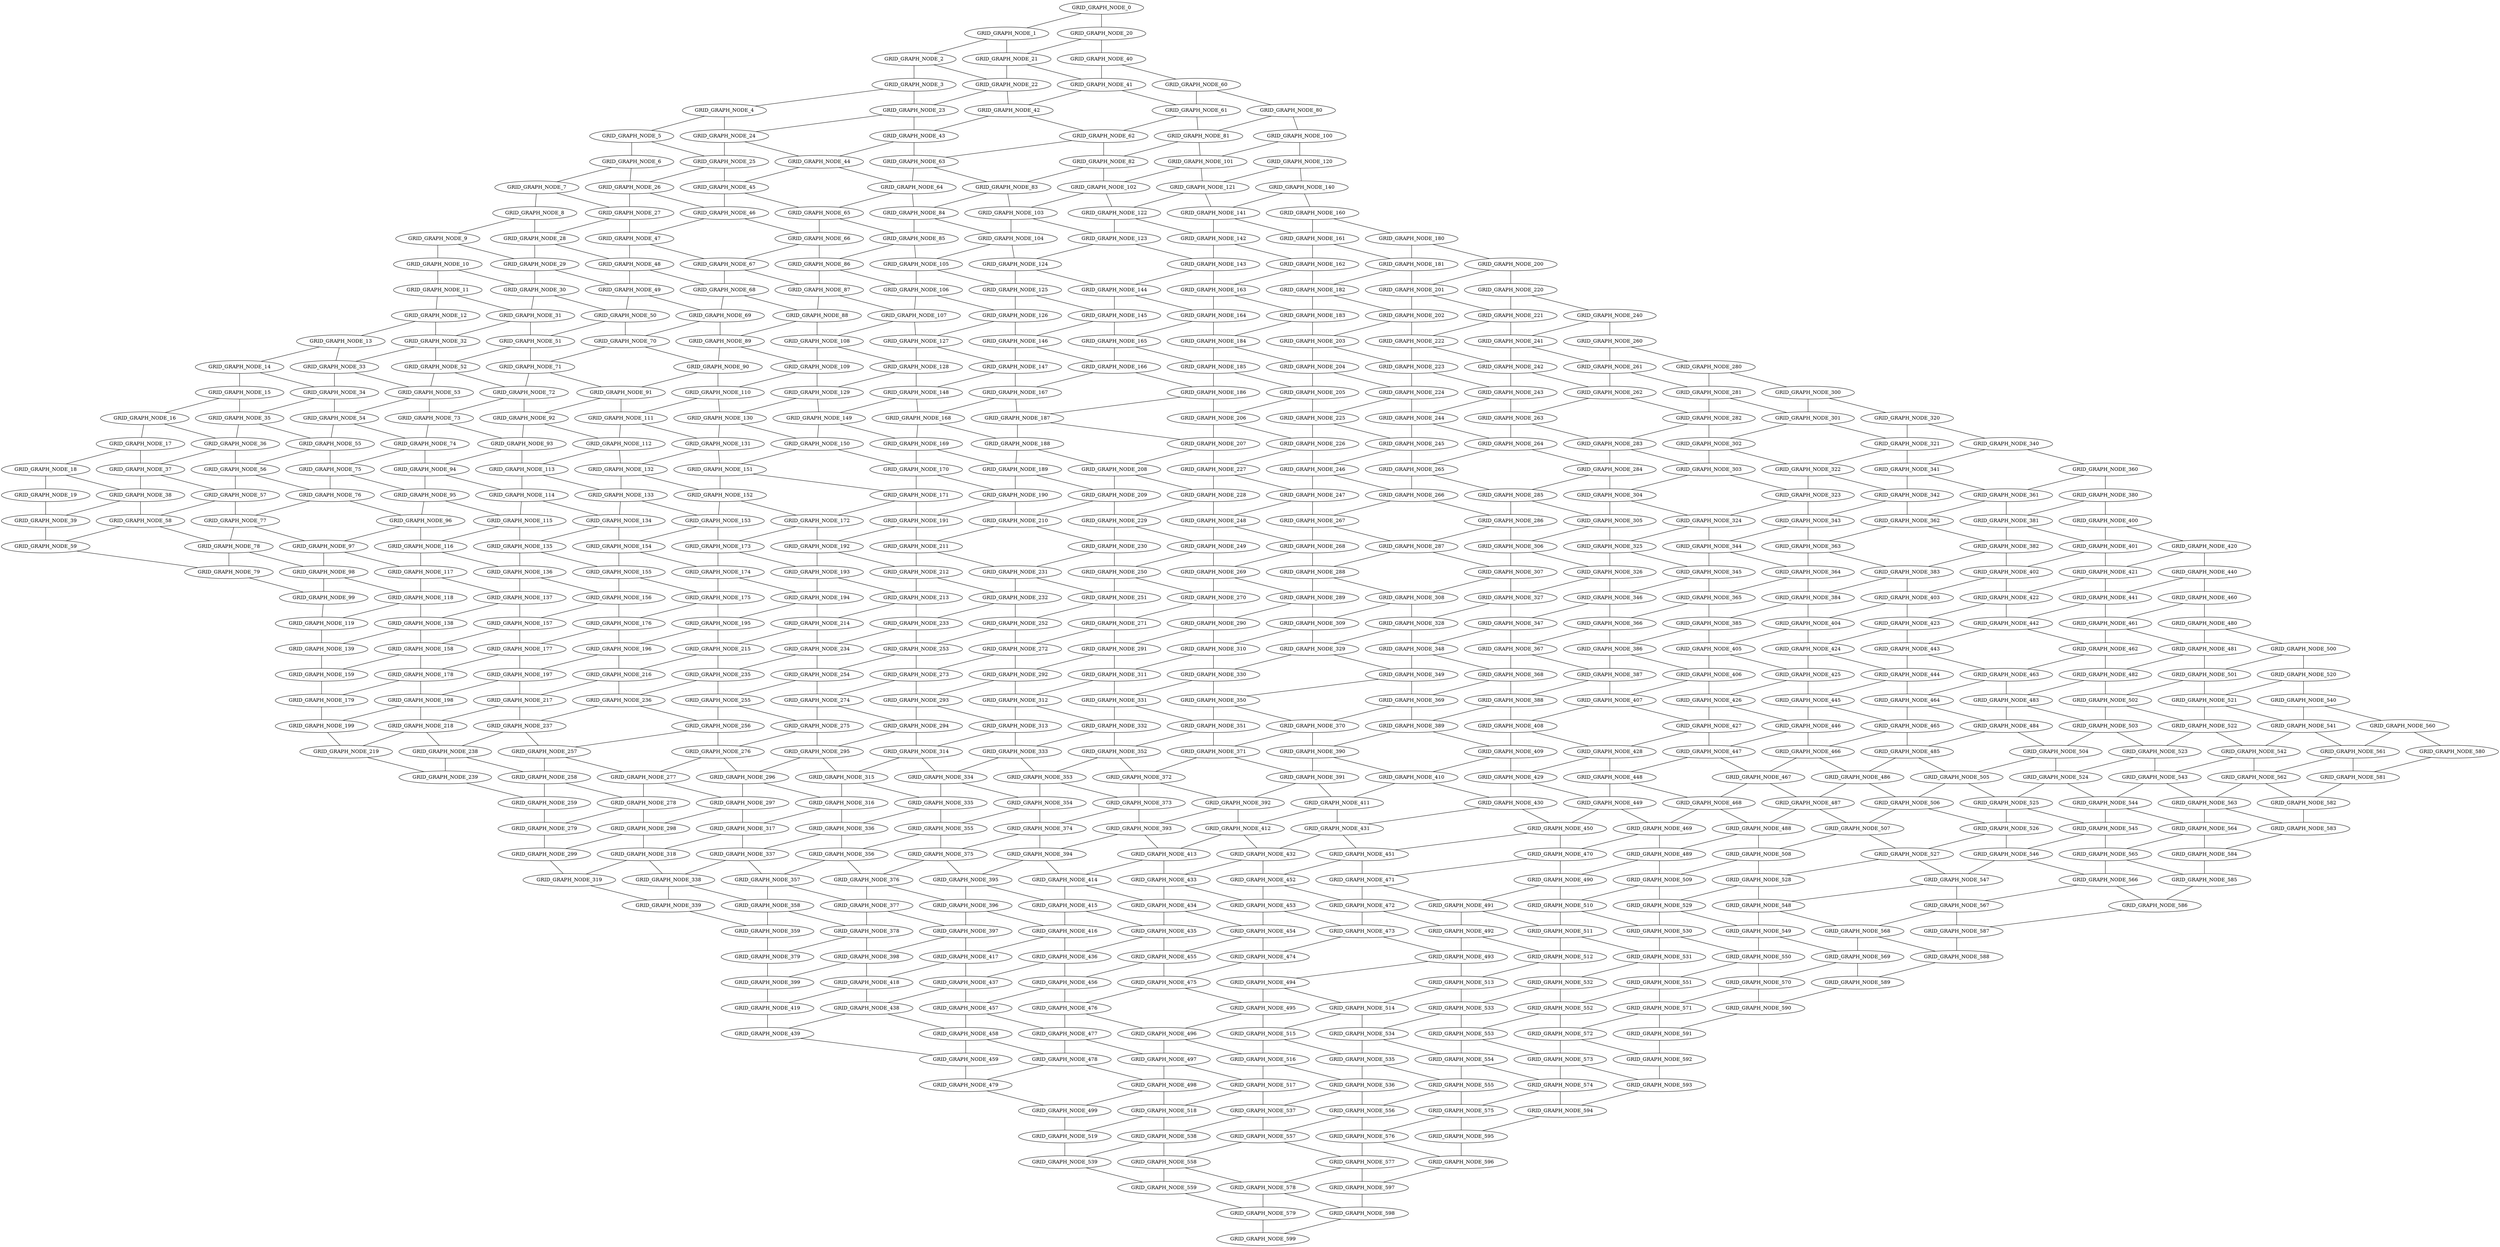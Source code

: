 graph GRID_GRAPH{
GRID_GRAPH_NODE_0 -- GRID_GRAPH_NODE_1 [weight=1];
GRID_GRAPH_NODE_0 -- GRID_GRAPH_NODE_20 [weight=5];
GRID_GRAPH_NODE_1 -- GRID_GRAPH_NODE_2 [weight=5];
GRID_GRAPH_NODE_1 -- GRID_GRAPH_NODE_21 [weight=11];
GRID_GRAPH_NODE_2 -- GRID_GRAPH_NODE_3 [weight=15];
GRID_GRAPH_NODE_2 -- GRID_GRAPH_NODE_22 [weight=11];
GRID_GRAPH_NODE_3 -- GRID_GRAPH_NODE_4 [weight=7];
GRID_GRAPH_NODE_3 -- GRID_GRAPH_NODE_23 [weight=16];
GRID_GRAPH_NODE_4 -- GRID_GRAPH_NODE_5 [weight=3];
GRID_GRAPH_NODE_4 -- GRID_GRAPH_NODE_24 [weight=13];
GRID_GRAPH_NODE_5 -- GRID_GRAPH_NODE_6 [weight=14];
GRID_GRAPH_NODE_5 -- GRID_GRAPH_NODE_25 [weight=7];
GRID_GRAPH_NODE_6 -- GRID_GRAPH_NODE_7 [weight=3];
GRID_GRAPH_NODE_6 -- GRID_GRAPH_NODE_26 [weight=1];
GRID_GRAPH_NODE_7 -- GRID_GRAPH_NODE_8 [weight=4];
GRID_GRAPH_NODE_7 -- GRID_GRAPH_NODE_27 [weight=10];
GRID_GRAPH_NODE_8 -- GRID_GRAPH_NODE_9 [weight=1];
GRID_GRAPH_NODE_8 -- GRID_GRAPH_NODE_28 [weight=6];
GRID_GRAPH_NODE_9 -- GRID_GRAPH_NODE_10 [weight=9];
GRID_GRAPH_NODE_9 -- GRID_GRAPH_NODE_29 [weight=5];
GRID_GRAPH_NODE_10 -- GRID_GRAPH_NODE_11 [weight=11];
GRID_GRAPH_NODE_10 -- GRID_GRAPH_NODE_30 [weight=4];
GRID_GRAPH_NODE_11 -- GRID_GRAPH_NODE_12 [weight=17];
GRID_GRAPH_NODE_11 -- GRID_GRAPH_NODE_31 [weight=7];
GRID_GRAPH_NODE_12 -- GRID_GRAPH_NODE_13 [weight=15];
GRID_GRAPH_NODE_12 -- GRID_GRAPH_NODE_32 [weight=12];
GRID_GRAPH_NODE_13 -- GRID_GRAPH_NODE_14 [weight=1];
GRID_GRAPH_NODE_13 -- GRID_GRAPH_NODE_33 [weight=4];
GRID_GRAPH_NODE_14 -- GRID_GRAPH_NODE_15 [weight=14];
GRID_GRAPH_NODE_14 -- GRID_GRAPH_NODE_34 [weight=2];
GRID_GRAPH_NODE_15 -- GRID_GRAPH_NODE_16 [weight=16];
GRID_GRAPH_NODE_15 -- GRID_GRAPH_NODE_35 [weight=14];
GRID_GRAPH_NODE_16 -- GRID_GRAPH_NODE_17 [weight=19];
GRID_GRAPH_NODE_16 -- GRID_GRAPH_NODE_36 [weight=8];
GRID_GRAPH_NODE_17 -- GRID_GRAPH_NODE_18 [weight=13];
GRID_GRAPH_NODE_17 -- GRID_GRAPH_NODE_37 [weight=13];
GRID_GRAPH_NODE_18 -- GRID_GRAPH_NODE_19 [weight=14];
GRID_GRAPH_NODE_18 -- GRID_GRAPH_NODE_38 [weight=13];
GRID_GRAPH_NODE_19 -- GRID_GRAPH_NODE_39 [weight=14];
GRID_GRAPH_NODE_20 -- GRID_GRAPH_NODE_21 [weight=13];
GRID_GRAPH_NODE_20 -- GRID_GRAPH_NODE_40 [weight=17];
GRID_GRAPH_NODE_21 -- GRID_GRAPH_NODE_22 [weight=7];
GRID_GRAPH_NODE_21 -- GRID_GRAPH_NODE_41 [weight=9];
GRID_GRAPH_NODE_22 -- GRID_GRAPH_NODE_23 [weight=12];
GRID_GRAPH_NODE_22 -- GRID_GRAPH_NODE_42 [weight=18];
GRID_GRAPH_NODE_23 -- GRID_GRAPH_NODE_24 [weight=4];
GRID_GRAPH_NODE_23 -- GRID_GRAPH_NODE_43 [weight=14];
GRID_GRAPH_NODE_24 -- GRID_GRAPH_NODE_25 [weight=18];
GRID_GRAPH_NODE_24 -- GRID_GRAPH_NODE_44 [weight=5];
GRID_GRAPH_NODE_25 -- GRID_GRAPH_NODE_26 [weight=6];
GRID_GRAPH_NODE_25 -- GRID_GRAPH_NODE_45 [weight=16];
GRID_GRAPH_NODE_26 -- GRID_GRAPH_NODE_27 [weight=19];
GRID_GRAPH_NODE_26 -- GRID_GRAPH_NODE_46 [weight=7];
GRID_GRAPH_NODE_27 -- GRID_GRAPH_NODE_28 [weight=10];
GRID_GRAPH_NODE_27 -- GRID_GRAPH_NODE_47 [weight=7];
GRID_GRAPH_NODE_28 -- GRID_GRAPH_NODE_29 [weight=15];
GRID_GRAPH_NODE_28 -- GRID_GRAPH_NODE_48 [weight=13];
GRID_GRAPH_NODE_29 -- GRID_GRAPH_NODE_30 [weight=6];
GRID_GRAPH_NODE_29 -- GRID_GRAPH_NODE_49 [weight=8];
GRID_GRAPH_NODE_30 -- GRID_GRAPH_NODE_31 [weight=2];
GRID_GRAPH_NODE_30 -- GRID_GRAPH_NODE_50 [weight=11];
GRID_GRAPH_NODE_31 -- GRID_GRAPH_NODE_32 [weight=2];
GRID_GRAPH_NODE_31 -- GRID_GRAPH_NODE_51 [weight=4];
GRID_GRAPH_NODE_32 -- GRID_GRAPH_NODE_33 [weight=6];
GRID_GRAPH_NODE_32 -- GRID_GRAPH_NODE_52 [weight=16];
GRID_GRAPH_NODE_33 -- GRID_GRAPH_NODE_34 [weight=14];
GRID_GRAPH_NODE_33 -- GRID_GRAPH_NODE_53 [weight=2];
GRID_GRAPH_NODE_34 -- GRID_GRAPH_NODE_35 [weight=18];
GRID_GRAPH_NODE_34 -- GRID_GRAPH_NODE_54 [weight=13];
GRID_GRAPH_NODE_35 -- GRID_GRAPH_NODE_36 [weight=3];
GRID_GRAPH_NODE_35 -- GRID_GRAPH_NODE_55 [weight=12];
GRID_GRAPH_NODE_36 -- GRID_GRAPH_NODE_37 [weight=7];
GRID_GRAPH_NODE_36 -- GRID_GRAPH_NODE_56 [weight=2];
GRID_GRAPH_NODE_37 -- GRID_GRAPH_NODE_38 [weight=8];
GRID_GRAPH_NODE_37 -- GRID_GRAPH_NODE_57 [weight=5];
GRID_GRAPH_NODE_38 -- GRID_GRAPH_NODE_39 [weight=17];
GRID_GRAPH_NODE_38 -- GRID_GRAPH_NODE_58 [weight=12];
GRID_GRAPH_NODE_39 -- GRID_GRAPH_NODE_59 [weight=10];
GRID_GRAPH_NODE_40 -- GRID_GRAPH_NODE_41 [weight=16];
GRID_GRAPH_NODE_40 -- GRID_GRAPH_NODE_60 [weight=7];
GRID_GRAPH_NODE_41 -- GRID_GRAPH_NODE_42 [weight=8];
GRID_GRAPH_NODE_41 -- GRID_GRAPH_NODE_61 [weight=3];
GRID_GRAPH_NODE_42 -- GRID_GRAPH_NODE_43 [weight=11];
GRID_GRAPH_NODE_42 -- GRID_GRAPH_NODE_62 [weight=8];
GRID_GRAPH_NODE_43 -- GRID_GRAPH_NODE_44 [weight=4];
GRID_GRAPH_NODE_43 -- GRID_GRAPH_NODE_63 [weight=7];
GRID_GRAPH_NODE_44 -- GRID_GRAPH_NODE_45 [weight=2];
GRID_GRAPH_NODE_44 -- GRID_GRAPH_NODE_64 [weight=6];
GRID_GRAPH_NODE_45 -- GRID_GRAPH_NODE_46 [weight=13];
GRID_GRAPH_NODE_45 -- GRID_GRAPH_NODE_65 [weight=5];
GRID_GRAPH_NODE_46 -- GRID_GRAPH_NODE_47 [weight=2];
GRID_GRAPH_NODE_46 -- GRID_GRAPH_NODE_66 [weight=16];
GRID_GRAPH_NODE_47 -- GRID_GRAPH_NODE_48 [weight=18];
GRID_GRAPH_NODE_47 -- GRID_GRAPH_NODE_67 [weight=5];
GRID_GRAPH_NODE_48 -- GRID_GRAPH_NODE_49 [weight=6];
GRID_GRAPH_NODE_48 -- GRID_GRAPH_NODE_68 [weight=9];
GRID_GRAPH_NODE_49 -- GRID_GRAPH_NODE_50 [weight=18];
GRID_GRAPH_NODE_49 -- GRID_GRAPH_NODE_69 [weight=12];
GRID_GRAPH_NODE_50 -- GRID_GRAPH_NODE_51 [weight=7];
GRID_GRAPH_NODE_50 -- GRID_GRAPH_NODE_70 [weight=17];
GRID_GRAPH_NODE_51 -- GRID_GRAPH_NODE_52 [weight=4];
GRID_GRAPH_NODE_51 -- GRID_GRAPH_NODE_71 [weight=17];
GRID_GRAPH_NODE_52 -- GRID_GRAPH_NODE_53 [weight=17];
GRID_GRAPH_NODE_52 -- GRID_GRAPH_NODE_72 [weight=19];
GRID_GRAPH_NODE_53 -- GRID_GRAPH_NODE_54 [weight=18];
GRID_GRAPH_NODE_53 -- GRID_GRAPH_NODE_73 [weight=17];
GRID_GRAPH_NODE_54 -- GRID_GRAPH_NODE_55 [weight=13];
GRID_GRAPH_NODE_54 -- GRID_GRAPH_NODE_74 [weight=12];
GRID_GRAPH_NODE_55 -- GRID_GRAPH_NODE_56 [weight=10];
GRID_GRAPH_NODE_55 -- GRID_GRAPH_NODE_75 [weight=14];
GRID_GRAPH_NODE_56 -- GRID_GRAPH_NODE_57 [weight=7];
GRID_GRAPH_NODE_56 -- GRID_GRAPH_NODE_76 [weight=2];
GRID_GRAPH_NODE_57 -- GRID_GRAPH_NODE_58 [weight=10];
GRID_GRAPH_NODE_57 -- GRID_GRAPH_NODE_77 [weight=17];
GRID_GRAPH_NODE_58 -- GRID_GRAPH_NODE_59 [weight=2];
GRID_GRAPH_NODE_58 -- GRID_GRAPH_NODE_78 [weight=1];
GRID_GRAPH_NODE_59 -- GRID_GRAPH_NODE_79 [weight=4];
GRID_GRAPH_NODE_60 -- GRID_GRAPH_NODE_61 [weight=18];
GRID_GRAPH_NODE_60 -- GRID_GRAPH_NODE_80 [weight=17];
GRID_GRAPH_NODE_61 -- GRID_GRAPH_NODE_62 [weight=6];
GRID_GRAPH_NODE_61 -- GRID_GRAPH_NODE_81 [weight=12];
GRID_GRAPH_NODE_62 -- GRID_GRAPH_NODE_63 [weight=1];
GRID_GRAPH_NODE_62 -- GRID_GRAPH_NODE_82 [weight=17];
GRID_GRAPH_NODE_63 -- GRID_GRAPH_NODE_64 [weight=15];
GRID_GRAPH_NODE_63 -- GRID_GRAPH_NODE_83 [weight=1];
GRID_GRAPH_NODE_64 -- GRID_GRAPH_NODE_65 [weight=7];
GRID_GRAPH_NODE_64 -- GRID_GRAPH_NODE_84 [weight=10];
GRID_GRAPH_NODE_65 -- GRID_GRAPH_NODE_66 [weight=15];
GRID_GRAPH_NODE_65 -- GRID_GRAPH_NODE_85 [weight=19];
GRID_GRAPH_NODE_66 -- GRID_GRAPH_NODE_67 [weight=8];
GRID_GRAPH_NODE_66 -- GRID_GRAPH_NODE_86 [weight=17];
GRID_GRAPH_NODE_67 -- GRID_GRAPH_NODE_68 [weight=17];
GRID_GRAPH_NODE_67 -- GRID_GRAPH_NODE_87 [weight=16];
GRID_GRAPH_NODE_68 -- GRID_GRAPH_NODE_69 [weight=11];
GRID_GRAPH_NODE_68 -- GRID_GRAPH_NODE_88 [weight=19];
GRID_GRAPH_NODE_69 -- GRID_GRAPH_NODE_70 [weight=3];
GRID_GRAPH_NODE_69 -- GRID_GRAPH_NODE_89 [weight=6];
GRID_GRAPH_NODE_70 -- GRID_GRAPH_NODE_71 [weight=5];
GRID_GRAPH_NODE_70 -- GRID_GRAPH_NODE_90 [weight=12];
GRID_GRAPH_NODE_71 -- GRID_GRAPH_NODE_72 [weight=5];
GRID_GRAPH_NODE_71 -- GRID_GRAPH_NODE_91 [weight=7];
GRID_GRAPH_NODE_72 -- GRID_GRAPH_NODE_73 [weight=13];
GRID_GRAPH_NODE_72 -- GRID_GRAPH_NODE_92 [weight=11];
GRID_GRAPH_NODE_73 -- GRID_GRAPH_NODE_74 [weight=17];
GRID_GRAPH_NODE_73 -- GRID_GRAPH_NODE_93 [weight=15];
GRID_GRAPH_NODE_74 -- GRID_GRAPH_NODE_75 [weight=16];
GRID_GRAPH_NODE_74 -- GRID_GRAPH_NODE_94 [weight=14];
GRID_GRAPH_NODE_75 -- GRID_GRAPH_NODE_76 [weight=3];
GRID_GRAPH_NODE_75 -- GRID_GRAPH_NODE_95 [weight=7];
GRID_GRAPH_NODE_76 -- GRID_GRAPH_NODE_77 [weight=14];
GRID_GRAPH_NODE_76 -- GRID_GRAPH_NODE_96 [weight=11];
GRID_GRAPH_NODE_77 -- GRID_GRAPH_NODE_78 [weight=7];
GRID_GRAPH_NODE_77 -- GRID_GRAPH_NODE_97 [weight=2];
GRID_GRAPH_NODE_78 -- GRID_GRAPH_NODE_79 [weight=9];
GRID_GRAPH_NODE_78 -- GRID_GRAPH_NODE_98 [weight=4];
GRID_GRAPH_NODE_79 -- GRID_GRAPH_NODE_99 [weight=3];
GRID_GRAPH_NODE_80 -- GRID_GRAPH_NODE_81 [weight=6];
GRID_GRAPH_NODE_80 -- GRID_GRAPH_NODE_100 [weight=4];
GRID_GRAPH_NODE_81 -- GRID_GRAPH_NODE_82 [weight=7];
GRID_GRAPH_NODE_81 -- GRID_GRAPH_NODE_101 [weight=9];
GRID_GRAPH_NODE_82 -- GRID_GRAPH_NODE_83 [weight=1];
GRID_GRAPH_NODE_82 -- GRID_GRAPH_NODE_102 [weight=15];
GRID_GRAPH_NODE_83 -- GRID_GRAPH_NODE_84 [weight=3];
GRID_GRAPH_NODE_83 -- GRID_GRAPH_NODE_103 [weight=4];
GRID_GRAPH_NODE_84 -- GRID_GRAPH_NODE_85 [weight=9];
GRID_GRAPH_NODE_84 -- GRID_GRAPH_NODE_104 [weight=13];
GRID_GRAPH_NODE_85 -- GRID_GRAPH_NODE_86 [weight=2];
GRID_GRAPH_NODE_85 -- GRID_GRAPH_NODE_105 [weight=8];
GRID_GRAPH_NODE_86 -- GRID_GRAPH_NODE_87 [weight=17];
GRID_GRAPH_NODE_86 -- GRID_GRAPH_NODE_106 [weight=10];
GRID_GRAPH_NODE_87 -- GRID_GRAPH_NODE_88 [weight=15];
GRID_GRAPH_NODE_87 -- GRID_GRAPH_NODE_107 [weight=19];
GRID_GRAPH_NODE_88 -- GRID_GRAPH_NODE_89 [weight=5];
GRID_GRAPH_NODE_88 -- GRID_GRAPH_NODE_108 [weight=15];
GRID_GRAPH_NODE_89 -- GRID_GRAPH_NODE_90 [weight=9];
GRID_GRAPH_NODE_89 -- GRID_GRAPH_NODE_109 [weight=12];
GRID_GRAPH_NODE_90 -- GRID_GRAPH_NODE_91 [weight=2];
GRID_GRAPH_NODE_90 -- GRID_GRAPH_NODE_110 [weight=12];
GRID_GRAPH_NODE_91 -- GRID_GRAPH_NODE_92 [weight=1];
GRID_GRAPH_NODE_91 -- GRID_GRAPH_NODE_111 [weight=15];
GRID_GRAPH_NODE_92 -- GRID_GRAPH_NODE_93 [weight=14];
GRID_GRAPH_NODE_92 -- GRID_GRAPH_NODE_112 [weight=16];
GRID_GRAPH_NODE_93 -- GRID_GRAPH_NODE_94 [weight=2];
GRID_GRAPH_NODE_93 -- GRID_GRAPH_NODE_113 [weight=13];
GRID_GRAPH_NODE_94 -- GRID_GRAPH_NODE_95 [weight=18];
GRID_GRAPH_NODE_94 -- GRID_GRAPH_NODE_114 [weight=9];
GRID_GRAPH_NODE_95 -- GRID_GRAPH_NODE_96 [weight=16];
GRID_GRAPH_NODE_95 -- GRID_GRAPH_NODE_115 [weight=7];
GRID_GRAPH_NODE_96 -- GRID_GRAPH_NODE_97 [weight=6];
GRID_GRAPH_NODE_96 -- GRID_GRAPH_NODE_116 [weight=12];
GRID_GRAPH_NODE_97 -- GRID_GRAPH_NODE_98 [weight=12];
GRID_GRAPH_NODE_97 -- GRID_GRAPH_NODE_117 [weight=4];
GRID_GRAPH_NODE_98 -- GRID_GRAPH_NODE_99 [weight=7];
GRID_GRAPH_NODE_98 -- GRID_GRAPH_NODE_118 [weight=11];
GRID_GRAPH_NODE_99 -- GRID_GRAPH_NODE_119 [weight=3];
GRID_GRAPH_NODE_100 -- GRID_GRAPH_NODE_101 [weight=6];
GRID_GRAPH_NODE_100 -- GRID_GRAPH_NODE_120 [weight=16];
GRID_GRAPH_NODE_101 -- GRID_GRAPH_NODE_102 [weight=17];
GRID_GRAPH_NODE_101 -- GRID_GRAPH_NODE_121 [weight=19];
GRID_GRAPH_NODE_102 -- GRID_GRAPH_NODE_103 [weight=1];
GRID_GRAPH_NODE_102 -- GRID_GRAPH_NODE_122 [weight=1];
GRID_GRAPH_NODE_103 -- GRID_GRAPH_NODE_104 [weight=19];
GRID_GRAPH_NODE_103 -- GRID_GRAPH_NODE_123 [weight=3];
GRID_GRAPH_NODE_104 -- GRID_GRAPH_NODE_105 [weight=15];
GRID_GRAPH_NODE_104 -- GRID_GRAPH_NODE_124 [weight=11];
GRID_GRAPH_NODE_105 -- GRID_GRAPH_NODE_106 [weight=14];
GRID_GRAPH_NODE_105 -- GRID_GRAPH_NODE_125 [weight=10];
GRID_GRAPH_NODE_106 -- GRID_GRAPH_NODE_107 [weight=6];
GRID_GRAPH_NODE_106 -- GRID_GRAPH_NODE_126 [weight=16];
GRID_GRAPH_NODE_107 -- GRID_GRAPH_NODE_108 [weight=4];
GRID_GRAPH_NODE_107 -- GRID_GRAPH_NODE_127 [weight=12];
GRID_GRAPH_NODE_108 -- GRID_GRAPH_NODE_109 [weight=6];
GRID_GRAPH_NODE_108 -- GRID_GRAPH_NODE_128 [weight=4];
GRID_GRAPH_NODE_109 -- GRID_GRAPH_NODE_110 [weight=7];
GRID_GRAPH_NODE_109 -- GRID_GRAPH_NODE_129 [weight=18];
GRID_GRAPH_NODE_110 -- GRID_GRAPH_NODE_111 [weight=18];
GRID_GRAPH_NODE_110 -- GRID_GRAPH_NODE_130 [weight=12];
GRID_GRAPH_NODE_111 -- GRID_GRAPH_NODE_112 [weight=11];
GRID_GRAPH_NODE_111 -- GRID_GRAPH_NODE_131 [weight=12];
GRID_GRAPH_NODE_112 -- GRID_GRAPH_NODE_113 [weight=8];
GRID_GRAPH_NODE_112 -- GRID_GRAPH_NODE_132 [weight=15];
GRID_GRAPH_NODE_113 -- GRID_GRAPH_NODE_114 [weight=14];
GRID_GRAPH_NODE_113 -- GRID_GRAPH_NODE_133 [weight=17];
GRID_GRAPH_NODE_114 -- GRID_GRAPH_NODE_115 [weight=19];
GRID_GRAPH_NODE_114 -- GRID_GRAPH_NODE_134 [weight=14];
GRID_GRAPH_NODE_115 -- GRID_GRAPH_NODE_116 [weight=19];
GRID_GRAPH_NODE_115 -- GRID_GRAPH_NODE_135 [weight=19];
GRID_GRAPH_NODE_116 -- GRID_GRAPH_NODE_117 [weight=6];
GRID_GRAPH_NODE_116 -- GRID_GRAPH_NODE_136 [weight=9];
GRID_GRAPH_NODE_117 -- GRID_GRAPH_NODE_118 [weight=17];
GRID_GRAPH_NODE_117 -- GRID_GRAPH_NODE_137 [weight=3];
GRID_GRAPH_NODE_118 -- GRID_GRAPH_NODE_119 [weight=3];
GRID_GRAPH_NODE_118 -- GRID_GRAPH_NODE_138 [weight=3];
GRID_GRAPH_NODE_119 -- GRID_GRAPH_NODE_139 [weight=17];
GRID_GRAPH_NODE_120 -- GRID_GRAPH_NODE_121 [weight=17];
GRID_GRAPH_NODE_120 -- GRID_GRAPH_NODE_140 [weight=16];
GRID_GRAPH_NODE_121 -- GRID_GRAPH_NODE_122 [weight=5];
GRID_GRAPH_NODE_121 -- GRID_GRAPH_NODE_141 [weight=1];
GRID_GRAPH_NODE_122 -- GRID_GRAPH_NODE_123 [weight=13];
GRID_GRAPH_NODE_122 -- GRID_GRAPH_NODE_142 [weight=3];
GRID_GRAPH_NODE_123 -- GRID_GRAPH_NODE_124 [weight=2];
GRID_GRAPH_NODE_123 -- GRID_GRAPH_NODE_143 [weight=9];
GRID_GRAPH_NODE_124 -- GRID_GRAPH_NODE_125 [weight=10];
GRID_GRAPH_NODE_124 -- GRID_GRAPH_NODE_144 [weight=12];
GRID_GRAPH_NODE_125 -- GRID_GRAPH_NODE_126 [weight=12];
GRID_GRAPH_NODE_125 -- GRID_GRAPH_NODE_145 [weight=19];
GRID_GRAPH_NODE_126 -- GRID_GRAPH_NODE_127 [weight=6];
GRID_GRAPH_NODE_126 -- GRID_GRAPH_NODE_146 [weight=18];
GRID_GRAPH_NODE_127 -- GRID_GRAPH_NODE_128 [weight=12];
GRID_GRAPH_NODE_127 -- GRID_GRAPH_NODE_147 [weight=13];
GRID_GRAPH_NODE_128 -- GRID_GRAPH_NODE_129 [weight=7];
GRID_GRAPH_NODE_128 -- GRID_GRAPH_NODE_148 [weight=11];
GRID_GRAPH_NODE_129 -- GRID_GRAPH_NODE_130 [weight=5];
GRID_GRAPH_NODE_129 -- GRID_GRAPH_NODE_149 [weight=15];
GRID_GRAPH_NODE_130 -- GRID_GRAPH_NODE_131 [weight=18];
GRID_GRAPH_NODE_130 -- GRID_GRAPH_NODE_150 [weight=15];
GRID_GRAPH_NODE_131 -- GRID_GRAPH_NODE_132 [weight=8];
GRID_GRAPH_NODE_131 -- GRID_GRAPH_NODE_151 [weight=14];
GRID_GRAPH_NODE_132 -- GRID_GRAPH_NODE_133 [weight=1];
GRID_GRAPH_NODE_132 -- GRID_GRAPH_NODE_152 [weight=2];
GRID_GRAPH_NODE_133 -- GRID_GRAPH_NODE_134 [weight=10];
GRID_GRAPH_NODE_133 -- GRID_GRAPH_NODE_153 [weight=6];
GRID_GRAPH_NODE_134 -- GRID_GRAPH_NODE_135 [weight=10];
GRID_GRAPH_NODE_134 -- GRID_GRAPH_NODE_154 [weight=16];
GRID_GRAPH_NODE_135 -- GRID_GRAPH_NODE_136 [weight=14];
GRID_GRAPH_NODE_135 -- GRID_GRAPH_NODE_155 [weight=13];
GRID_GRAPH_NODE_136 -- GRID_GRAPH_NODE_137 [weight=13];
GRID_GRAPH_NODE_136 -- GRID_GRAPH_NODE_156 [weight=12];
GRID_GRAPH_NODE_137 -- GRID_GRAPH_NODE_138 [weight=9];
GRID_GRAPH_NODE_137 -- GRID_GRAPH_NODE_157 [weight=3];
GRID_GRAPH_NODE_138 -- GRID_GRAPH_NODE_139 [weight=17];
GRID_GRAPH_NODE_138 -- GRID_GRAPH_NODE_158 [weight=19];
GRID_GRAPH_NODE_139 -- GRID_GRAPH_NODE_159 [weight=16];
GRID_GRAPH_NODE_140 -- GRID_GRAPH_NODE_141 [weight=9];
GRID_GRAPH_NODE_140 -- GRID_GRAPH_NODE_160 [weight=14];
GRID_GRAPH_NODE_141 -- GRID_GRAPH_NODE_142 [weight=8];
GRID_GRAPH_NODE_141 -- GRID_GRAPH_NODE_161 [weight=6];
GRID_GRAPH_NODE_142 -- GRID_GRAPH_NODE_143 [weight=15];
GRID_GRAPH_NODE_142 -- GRID_GRAPH_NODE_162 [weight=5];
GRID_GRAPH_NODE_143 -- GRID_GRAPH_NODE_144 [weight=7];
GRID_GRAPH_NODE_143 -- GRID_GRAPH_NODE_163 [weight=17];
GRID_GRAPH_NODE_144 -- GRID_GRAPH_NODE_145 [weight=13];
GRID_GRAPH_NODE_144 -- GRID_GRAPH_NODE_164 [weight=7];
GRID_GRAPH_NODE_145 -- GRID_GRAPH_NODE_146 [weight=1];
GRID_GRAPH_NODE_145 -- GRID_GRAPH_NODE_165 [weight=2];
GRID_GRAPH_NODE_146 -- GRID_GRAPH_NODE_147 [weight=10];
GRID_GRAPH_NODE_146 -- GRID_GRAPH_NODE_166 [weight=8];
GRID_GRAPH_NODE_147 -- GRID_GRAPH_NODE_148 [weight=8];
GRID_GRAPH_NODE_147 -- GRID_GRAPH_NODE_167 [weight=16];
GRID_GRAPH_NODE_148 -- GRID_GRAPH_NODE_149 [weight=17];
GRID_GRAPH_NODE_148 -- GRID_GRAPH_NODE_168 [weight=12];
GRID_GRAPH_NODE_149 -- GRID_GRAPH_NODE_150 [weight=11];
GRID_GRAPH_NODE_149 -- GRID_GRAPH_NODE_169 [weight=16];
GRID_GRAPH_NODE_150 -- GRID_GRAPH_NODE_151 [weight=5];
GRID_GRAPH_NODE_150 -- GRID_GRAPH_NODE_170 [weight=5];
GRID_GRAPH_NODE_151 -- GRID_GRAPH_NODE_152 [weight=10];
GRID_GRAPH_NODE_151 -- GRID_GRAPH_NODE_171 [weight=6];
GRID_GRAPH_NODE_152 -- GRID_GRAPH_NODE_153 [weight=15];
GRID_GRAPH_NODE_152 -- GRID_GRAPH_NODE_172 [weight=11];
GRID_GRAPH_NODE_153 -- GRID_GRAPH_NODE_154 [weight=4];
GRID_GRAPH_NODE_153 -- GRID_GRAPH_NODE_173 [weight=4];
GRID_GRAPH_NODE_154 -- GRID_GRAPH_NODE_155 [weight=15];
GRID_GRAPH_NODE_154 -- GRID_GRAPH_NODE_174 [weight=10];
GRID_GRAPH_NODE_155 -- GRID_GRAPH_NODE_156 [weight=1];
GRID_GRAPH_NODE_155 -- GRID_GRAPH_NODE_175 [weight=14];
GRID_GRAPH_NODE_156 -- GRID_GRAPH_NODE_157 [weight=1];
GRID_GRAPH_NODE_156 -- GRID_GRAPH_NODE_176 [weight=13];
GRID_GRAPH_NODE_157 -- GRID_GRAPH_NODE_158 [weight=19];
GRID_GRAPH_NODE_157 -- GRID_GRAPH_NODE_177 [weight=14];
GRID_GRAPH_NODE_158 -- GRID_GRAPH_NODE_159 [weight=6];
GRID_GRAPH_NODE_158 -- GRID_GRAPH_NODE_178 [weight=7];
GRID_GRAPH_NODE_159 -- GRID_GRAPH_NODE_179 [weight=18];
GRID_GRAPH_NODE_160 -- GRID_GRAPH_NODE_161 [weight=5];
GRID_GRAPH_NODE_160 -- GRID_GRAPH_NODE_180 [weight=11];
GRID_GRAPH_NODE_161 -- GRID_GRAPH_NODE_162 [weight=9];
GRID_GRAPH_NODE_161 -- GRID_GRAPH_NODE_181 [weight=1];
GRID_GRAPH_NODE_162 -- GRID_GRAPH_NODE_163 [weight=1];
GRID_GRAPH_NODE_162 -- GRID_GRAPH_NODE_182 [weight=7];
GRID_GRAPH_NODE_163 -- GRID_GRAPH_NODE_164 [weight=17];
GRID_GRAPH_NODE_163 -- GRID_GRAPH_NODE_183 [weight=5];
GRID_GRAPH_NODE_164 -- GRID_GRAPH_NODE_165 [weight=8];
GRID_GRAPH_NODE_164 -- GRID_GRAPH_NODE_184 [weight=13];
GRID_GRAPH_NODE_165 -- GRID_GRAPH_NODE_166 [weight=14];
GRID_GRAPH_NODE_165 -- GRID_GRAPH_NODE_185 [weight=7];
GRID_GRAPH_NODE_166 -- GRID_GRAPH_NODE_167 [weight=14];
GRID_GRAPH_NODE_166 -- GRID_GRAPH_NODE_186 [weight=2];
GRID_GRAPH_NODE_167 -- GRID_GRAPH_NODE_168 [weight=11];
GRID_GRAPH_NODE_167 -- GRID_GRAPH_NODE_187 [weight=12];
GRID_GRAPH_NODE_168 -- GRID_GRAPH_NODE_169 [weight=7];
GRID_GRAPH_NODE_168 -- GRID_GRAPH_NODE_188 [weight=5];
GRID_GRAPH_NODE_169 -- GRID_GRAPH_NODE_170 [weight=15];
GRID_GRAPH_NODE_169 -- GRID_GRAPH_NODE_189 [weight=6];
GRID_GRAPH_NODE_170 -- GRID_GRAPH_NODE_171 [weight=18];
GRID_GRAPH_NODE_170 -- GRID_GRAPH_NODE_190 [weight=9];
GRID_GRAPH_NODE_171 -- GRID_GRAPH_NODE_172 [weight=1];
GRID_GRAPH_NODE_171 -- GRID_GRAPH_NODE_191 [weight=17];
GRID_GRAPH_NODE_172 -- GRID_GRAPH_NODE_173 [weight=3];
GRID_GRAPH_NODE_172 -- GRID_GRAPH_NODE_192 [weight=19];
GRID_GRAPH_NODE_173 -- GRID_GRAPH_NODE_174 [weight=13];
GRID_GRAPH_NODE_173 -- GRID_GRAPH_NODE_193 [weight=9];
GRID_GRAPH_NODE_174 -- GRID_GRAPH_NODE_175 [weight=12];
GRID_GRAPH_NODE_174 -- GRID_GRAPH_NODE_194 [weight=3];
GRID_GRAPH_NODE_175 -- GRID_GRAPH_NODE_176 [weight=14];
GRID_GRAPH_NODE_175 -- GRID_GRAPH_NODE_195 [weight=5];
GRID_GRAPH_NODE_176 -- GRID_GRAPH_NODE_177 [weight=1];
GRID_GRAPH_NODE_176 -- GRID_GRAPH_NODE_196 [weight=19];
GRID_GRAPH_NODE_177 -- GRID_GRAPH_NODE_178 [weight=8];
GRID_GRAPH_NODE_177 -- GRID_GRAPH_NODE_197 [weight=5];
GRID_GRAPH_NODE_178 -- GRID_GRAPH_NODE_179 [weight=16];
GRID_GRAPH_NODE_178 -- GRID_GRAPH_NODE_198 [weight=18];
GRID_GRAPH_NODE_179 -- GRID_GRAPH_NODE_199 [weight=13];
GRID_GRAPH_NODE_180 -- GRID_GRAPH_NODE_181 [weight=11];
GRID_GRAPH_NODE_180 -- GRID_GRAPH_NODE_200 [weight=9];
GRID_GRAPH_NODE_181 -- GRID_GRAPH_NODE_182 [weight=9];
GRID_GRAPH_NODE_181 -- GRID_GRAPH_NODE_201 [weight=7];
GRID_GRAPH_NODE_182 -- GRID_GRAPH_NODE_183 [weight=19];
GRID_GRAPH_NODE_182 -- GRID_GRAPH_NODE_202 [weight=1];
GRID_GRAPH_NODE_183 -- GRID_GRAPH_NODE_184 [weight=7];
GRID_GRAPH_NODE_183 -- GRID_GRAPH_NODE_203 [weight=6];
GRID_GRAPH_NODE_184 -- GRID_GRAPH_NODE_185 [weight=4];
GRID_GRAPH_NODE_184 -- GRID_GRAPH_NODE_204 [weight=2];
GRID_GRAPH_NODE_185 -- GRID_GRAPH_NODE_186 [weight=19];
GRID_GRAPH_NODE_185 -- GRID_GRAPH_NODE_205 [weight=18];
GRID_GRAPH_NODE_186 -- GRID_GRAPH_NODE_187 [weight=2];
GRID_GRAPH_NODE_186 -- GRID_GRAPH_NODE_206 [weight=19];
GRID_GRAPH_NODE_187 -- GRID_GRAPH_NODE_188 [weight=17];
GRID_GRAPH_NODE_187 -- GRID_GRAPH_NODE_207 [weight=1];
GRID_GRAPH_NODE_188 -- GRID_GRAPH_NODE_189 [weight=13];
GRID_GRAPH_NODE_188 -- GRID_GRAPH_NODE_208 [weight=15];
GRID_GRAPH_NODE_189 -- GRID_GRAPH_NODE_190 [weight=3];
GRID_GRAPH_NODE_189 -- GRID_GRAPH_NODE_209 [weight=15];
GRID_GRAPH_NODE_190 -- GRID_GRAPH_NODE_191 [weight=10];
GRID_GRAPH_NODE_190 -- GRID_GRAPH_NODE_210 [weight=8];
GRID_GRAPH_NODE_191 -- GRID_GRAPH_NODE_192 [weight=8];
GRID_GRAPH_NODE_191 -- GRID_GRAPH_NODE_211 [weight=17];
GRID_GRAPH_NODE_192 -- GRID_GRAPH_NODE_193 [weight=19];
GRID_GRAPH_NODE_192 -- GRID_GRAPH_NODE_212 [weight=9];
GRID_GRAPH_NODE_193 -- GRID_GRAPH_NODE_194 [weight=11];
GRID_GRAPH_NODE_193 -- GRID_GRAPH_NODE_213 [weight=18];
GRID_GRAPH_NODE_194 -- GRID_GRAPH_NODE_195 [weight=2];
GRID_GRAPH_NODE_194 -- GRID_GRAPH_NODE_214 [weight=3];
GRID_GRAPH_NODE_195 -- GRID_GRAPH_NODE_196 [weight=19];
GRID_GRAPH_NODE_195 -- GRID_GRAPH_NODE_215 [weight=11];
GRID_GRAPH_NODE_196 -- GRID_GRAPH_NODE_197 [weight=14];
GRID_GRAPH_NODE_196 -- GRID_GRAPH_NODE_216 [weight=10];
GRID_GRAPH_NODE_197 -- GRID_GRAPH_NODE_198 [weight=9];
GRID_GRAPH_NODE_197 -- GRID_GRAPH_NODE_217 [weight=9];
GRID_GRAPH_NODE_198 -- GRID_GRAPH_NODE_199 [weight=11];
GRID_GRAPH_NODE_198 -- GRID_GRAPH_NODE_218 [weight=18];
GRID_GRAPH_NODE_199 -- GRID_GRAPH_NODE_219 [weight=16];
GRID_GRAPH_NODE_200 -- GRID_GRAPH_NODE_201 [weight=4];
GRID_GRAPH_NODE_200 -- GRID_GRAPH_NODE_220 [weight=1];
GRID_GRAPH_NODE_201 -- GRID_GRAPH_NODE_202 [weight=6];
GRID_GRAPH_NODE_201 -- GRID_GRAPH_NODE_221 [weight=14];
GRID_GRAPH_NODE_202 -- GRID_GRAPH_NODE_203 [weight=16];
GRID_GRAPH_NODE_202 -- GRID_GRAPH_NODE_222 [weight=17];
GRID_GRAPH_NODE_203 -- GRID_GRAPH_NODE_204 [weight=17];
GRID_GRAPH_NODE_203 -- GRID_GRAPH_NODE_223 [weight=12];
GRID_GRAPH_NODE_204 -- GRID_GRAPH_NODE_205 [weight=18];
GRID_GRAPH_NODE_204 -- GRID_GRAPH_NODE_224 [weight=7];
GRID_GRAPH_NODE_205 -- GRID_GRAPH_NODE_206 [weight=19];
GRID_GRAPH_NODE_205 -- GRID_GRAPH_NODE_225 [weight=8];
GRID_GRAPH_NODE_206 -- GRID_GRAPH_NODE_207 [weight=8];
GRID_GRAPH_NODE_206 -- GRID_GRAPH_NODE_226 [weight=4];
GRID_GRAPH_NODE_207 -- GRID_GRAPH_NODE_208 [weight=15];
GRID_GRAPH_NODE_207 -- GRID_GRAPH_NODE_227 [weight=9];
GRID_GRAPH_NODE_208 -- GRID_GRAPH_NODE_209 [weight=16];
GRID_GRAPH_NODE_208 -- GRID_GRAPH_NODE_228 [weight=2];
GRID_GRAPH_NODE_209 -- GRID_GRAPH_NODE_210 [weight=11];
GRID_GRAPH_NODE_209 -- GRID_GRAPH_NODE_229 [weight=7];
GRID_GRAPH_NODE_210 -- GRID_GRAPH_NODE_211 [weight=3];
GRID_GRAPH_NODE_210 -- GRID_GRAPH_NODE_230 [weight=4];
GRID_GRAPH_NODE_211 -- GRID_GRAPH_NODE_212 [weight=11];
GRID_GRAPH_NODE_211 -- GRID_GRAPH_NODE_231 [weight=1];
GRID_GRAPH_NODE_212 -- GRID_GRAPH_NODE_213 [weight=10];
GRID_GRAPH_NODE_212 -- GRID_GRAPH_NODE_232 [weight=2];
GRID_GRAPH_NODE_213 -- GRID_GRAPH_NODE_214 [weight=1];
GRID_GRAPH_NODE_213 -- GRID_GRAPH_NODE_233 [weight=7];
GRID_GRAPH_NODE_214 -- GRID_GRAPH_NODE_215 [weight=18];
GRID_GRAPH_NODE_214 -- GRID_GRAPH_NODE_234 [weight=11];
GRID_GRAPH_NODE_215 -- GRID_GRAPH_NODE_216 [weight=11];
GRID_GRAPH_NODE_215 -- GRID_GRAPH_NODE_235 [weight=6];
GRID_GRAPH_NODE_216 -- GRID_GRAPH_NODE_217 [weight=14];
GRID_GRAPH_NODE_216 -- GRID_GRAPH_NODE_236 [weight=15];
GRID_GRAPH_NODE_217 -- GRID_GRAPH_NODE_218 [weight=13];
GRID_GRAPH_NODE_217 -- GRID_GRAPH_NODE_237 [weight=12];
GRID_GRAPH_NODE_218 -- GRID_GRAPH_NODE_219 [weight=11];
GRID_GRAPH_NODE_218 -- GRID_GRAPH_NODE_238 [weight=3];
GRID_GRAPH_NODE_219 -- GRID_GRAPH_NODE_239 [weight=9];
GRID_GRAPH_NODE_220 -- GRID_GRAPH_NODE_221 [weight=10];
GRID_GRAPH_NODE_220 -- GRID_GRAPH_NODE_240 [weight=5];
GRID_GRAPH_NODE_221 -- GRID_GRAPH_NODE_222 [weight=16];
GRID_GRAPH_NODE_221 -- GRID_GRAPH_NODE_241 [weight=13];
GRID_GRAPH_NODE_222 -- GRID_GRAPH_NODE_223 [weight=9];
GRID_GRAPH_NODE_222 -- GRID_GRAPH_NODE_242 [weight=6];
GRID_GRAPH_NODE_223 -- GRID_GRAPH_NODE_224 [weight=6];
GRID_GRAPH_NODE_223 -- GRID_GRAPH_NODE_243 [weight=18];
GRID_GRAPH_NODE_224 -- GRID_GRAPH_NODE_225 [weight=11];
GRID_GRAPH_NODE_224 -- GRID_GRAPH_NODE_244 [weight=5];
GRID_GRAPH_NODE_225 -- GRID_GRAPH_NODE_226 [weight=6];
GRID_GRAPH_NODE_225 -- GRID_GRAPH_NODE_245 [weight=11];
GRID_GRAPH_NODE_226 -- GRID_GRAPH_NODE_227 [weight=8];
GRID_GRAPH_NODE_226 -- GRID_GRAPH_NODE_246 [weight=19];
GRID_GRAPH_NODE_227 -- GRID_GRAPH_NODE_228 [weight=9];
GRID_GRAPH_NODE_227 -- GRID_GRAPH_NODE_247 [weight=17];
GRID_GRAPH_NODE_228 -- GRID_GRAPH_NODE_229 [weight=7];
GRID_GRAPH_NODE_228 -- GRID_GRAPH_NODE_248 [weight=12];
GRID_GRAPH_NODE_229 -- GRID_GRAPH_NODE_230 [weight=16];
GRID_GRAPH_NODE_229 -- GRID_GRAPH_NODE_249 [weight=8];
GRID_GRAPH_NODE_230 -- GRID_GRAPH_NODE_231 [weight=17];
GRID_GRAPH_NODE_230 -- GRID_GRAPH_NODE_250 [weight=18];
GRID_GRAPH_NODE_231 -- GRID_GRAPH_NODE_232 [weight=16];
GRID_GRAPH_NODE_231 -- GRID_GRAPH_NODE_251 [weight=3];
GRID_GRAPH_NODE_232 -- GRID_GRAPH_NODE_233 [weight=6];
GRID_GRAPH_NODE_232 -- GRID_GRAPH_NODE_252 [weight=13];
GRID_GRAPH_NODE_233 -- GRID_GRAPH_NODE_234 [weight=1];
GRID_GRAPH_NODE_233 -- GRID_GRAPH_NODE_253 [weight=8];
GRID_GRAPH_NODE_234 -- GRID_GRAPH_NODE_235 [weight=16];
GRID_GRAPH_NODE_234 -- GRID_GRAPH_NODE_254 [weight=18];
GRID_GRAPH_NODE_235 -- GRID_GRAPH_NODE_236 [weight=17];
GRID_GRAPH_NODE_235 -- GRID_GRAPH_NODE_255 [weight=5];
GRID_GRAPH_NODE_236 -- GRID_GRAPH_NODE_237 [weight=11];
GRID_GRAPH_NODE_236 -- GRID_GRAPH_NODE_256 [weight=1];
GRID_GRAPH_NODE_237 -- GRID_GRAPH_NODE_238 [weight=7];
GRID_GRAPH_NODE_237 -- GRID_GRAPH_NODE_257 [weight=5];
GRID_GRAPH_NODE_238 -- GRID_GRAPH_NODE_239 [weight=4];
GRID_GRAPH_NODE_238 -- GRID_GRAPH_NODE_258 [weight=1];
GRID_GRAPH_NODE_239 -- GRID_GRAPH_NODE_259 [weight=10];
GRID_GRAPH_NODE_240 -- GRID_GRAPH_NODE_241 [weight=2];
GRID_GRAPH_NODE_240 -- GRID_GRAPH_NODE_260 [weight=12];
GRID_GRAPH_NODE_241 -- GRID_GRAPH_NODE_242 [weight=15];
GRID_GRAPH_NODE_241 -- GRID_GRAPH_NODE_261 [weight=8];
GRID_GRAPH_NODE_242 -- GRID_GRAPH_NODE_243 [weight=8];
GRID_GRAPH_NODE_242 -- GRID_GRAPH_NODE_262 [weight=5];
GRID_GRAPH_NODE_243 -- GRID_GRAPH_NODE_244 [weight=2];
GRID_GRAPH_NODE_243 -- GRID_GRAPH_NODE_263 [weight=18];
GRID_GRAPH_NODE_244 -- GRID_GRAPH_NODE_245 [weight=14];
GRID_GRAPH_NODE_244 -- GRID_GRAPH_NODE_264 [weight=14];
GRID_GRAPH_NODE_245 -- GRID_GRAPH_NODE_246 [weight=7];
GRID_GRAPH_NODE_245 -- GRID_GRAPH_NODE_265 [weight=12];
GRID_GRAPH_NODE_246 -- GRID_GRAPH_NODE_247 [weight=15];
GRID_GRAPH_NODE_246 -- GRID_GRAPH_NODE_266 [weight=16];
GRID_GRAPH_NODE_247 -- GRID_GRAPH_NODE_248 [weight=13];
GRID_GRAPH_NODE_247 -- GRID_GRAPH_NODE_267 [weight=15];
GRID_GRAPH_NODE_248 -- GRID_GRAPH_NODE_249 [weight=15];
GRID_GRAPH_NODE_248 -- GRID_GRAPH_NODE_268 [weight=18];
GRID_GRAPH_NODE_249 -- GRID_GRAPH_NODE_250 [weight=6];
GRID_GRAPH_NODE_249 -- GRID_GRAPH_NODE_269 [weight=3];
GRID_GRAPH_NODE_250 -- GRID_GRAPH_NODE_251 [weight=13];
GRID_GRAPH_NODE_250 -- GRID_GRAPH_NODE_270 [weight=18];
GRID_GRAPH_NODE_251 -- GRID_GRAPH_NODE_252 [weight=9];
GRID_GRAPH_NODE_251 -- GRID_GRAPH_NODE_271 [weight=9];
GRID_GRAPH_NODE_252 -- GRID_GRAPH_NODE_253 [weight=2];
GRID_GRAPH_NODE_252 -- GRID_GRAPH_NODE_272 [weight=2];
GRID_GRAPH_NODE_253 -- GRID_GRAPH_NODE_254 [weight=14];
GRID_GRAPH_NODE_253 -- GRID_GRAPH_NODE_273 [weight=6];
GRID_GRAPH_NODE_254 -- GRID_GRAPH_NODE_255 [weight=1];
GRID_GRAPH_NODE_254 -- GRID_GRAPH_NODE_274 [weight=18];
GRID_GRAPH_NODE_255 -- GRID_GRAPH_NODE_256 [weight=6];
GRID_GRAPH_NODE_255 -- GRID_GRAPH_NODE_275 [weight=7];
GRID_GRAPH_NODE_256 -- GRID_GRAPH_NODE_257 [weight=3];
GRID_GRAPH_NODE_256 -- GRID_GRAPH_NODE_276 [weight=3];
GRID_GRAPH_NODE_257 -- GRID_GRAPH_NODE_258 [weight=17];
GRID_GRAPH_NODE_257 -- GRID_GRAPH_NODE_277 [weight=11];
GRID_GRAPH_NODE_258 -- GRID_GRAPH_NODE_259 [weight=5];
GRID_GRAPH_NODE_258 -- GRID_GRAPH_NODE_278 [weight=2];
GRID_GRAPH_NODE_259 -- GRID_GRAPH_NODE_279 [weight=17];
GRID_GRAPH_NODE_260 -- GRID_GRAPH_NODE_261 [weight=11];
GRID_GRAPH_NODE_260 -- GRID_GRAPH_NODE_280 [weight=5];
GRID_GRAPH_NODE_261 -- GRID_GRAPH_NODE_262 [weight=13];
GRID_GRAPH_NODE_261 -- GRID_GRAPH_NODE_281 [weight=3];
GRID_GRAPH_NODE_262 -- GRID_GRAPH_NODE_263 [weight=11];
GRID_GRAPH_NODE_262 -- GRID_GRAPH_NODE_282 [weight=9];
GRID_GRAPH_NODE_263 -- GRID_GRAPH_NODE_264 [weight=14];
GRID_GRAPH_NODE_263 -- GRID_GRAPH_NODE_283 [weight=11];
GRID_GRAPH_NODE_264 -- GRID_GRAPH_NODE_265 [weight=9];
GRID_GRAPH_NODE_264 -- GRID_GRAPH_NODE_284 [weight=19];
GRID_GRAPH_NODE_265 -- GRID_GRAPH_NODE_266 [weight=18];
GRID_GRAPH_NODE_265 -- GRID_GRAPH_NODE_285 [weight=12];
GRID_GRAPH_NODE_266 -- GRID_GRAPH_NODE_267 [weight=2];
GRID_GRAPH_NODE_266 -- GRID_GRAPH_NODE_286 [weight=4];
GRID_GRAPH_NODE_267 -- GRID_GRAPH_NODE_268 [weight=5];
GRID_GRAPH_NODE_267 -- GRID_GRAPH_NODE_287 [weight=12];
GRID_GRAPH_NODE_268 -- GRID_GRAPH_NODE_269 [weight=2];
GRID_GRAPH_NODE_268 -- GRID_GRAPH_NODE_288 [weight=15];
GRID_GRAPH_NODE_269 -- GRID_GRAPH_NODE_270 [weight=16];
GRID_GRAPH_NODE_269 -- GRID_GRAPH_NODE_289 [weight=19];
GRID_GRAPH_NODE_270 -- GRID_GRAPH_NODE_271 [weight=15];
GRID_GRAPH_NODE_270 -- GRID_GRAPH_NODE_290 [weight=2];
GRID_GRAPH_NODE_271 -- GRID_GRAPH_NODE_272 [weight=5];
GRID_GRAPH_NODE_271 -- GRID_GRAPH_NODE_291 [weight=15];
GRID_GRAPH_NODE_272 -- GRID_GRAPH_NODE_273 [weight=13];
GRID_GRAPH_NODE_272 -- GRID_GRAPH_NODE_292 [weight=14];
GRID_GRAPH_NODE_273 -- GRID_GRAPH_NODE_274 [weight=7];
GRID_GRAPH_NODE_273 -- GRID_GRAPH_NODE_293 [weight=12];
GRID_GRAPH_NODE_274 -- GRID_GRAPH_NODE_275 [weight=15];
GRID_GRAPH_NODE_274 -- GRID_GRAPH_NODE_294 [weight=10];
GRID_GRAPH_NODE_275 -- GRID_GRAPH_NODE_276 [weight=1];
GRID_GRAPH_NODE_275 -- GRID_GRAPH_NODE_295 [weight=1];
GRID_GRAPH_NODE_276 -- GRID_GRAPH_NODE_277 [weight=7];
GRID_GRAPH_NODE_276 -- GRID_GRAPH_NODE_296 [weight=5];
GRID_GRAPH_NODE_277 -- GRID_GRAPH_NODE_278 [weight=11];
GRID_GRAPH_NODE_277 -- GRID_GRAPH_NODE_297 [weight=6];
GRID_GRAPH_NODE_278 -- GRID_GRAPH_NODE_279 [weight=5];
GRID_GRAPH_NODE_278 -- GRID_GRAPH_NODE_298 [weight=17];
GRID_GRAPH_NODE_279 -- GRID_GRAPH_NODE_299 [weight=18];
GRID_GRAPH_NODE_280 -- GRID_GRAPH_NODE_281 [weight=11];
GRID_GRAPH_NODE_280 -- GRID_GRAPH_NODE_300 [weight=15];
GRID_GRAPH_NODE_281 -- GRID_GRAPH_NODE_282 [weight=12];
GRID_GRAPH_NODE_281 -- GRID_GRAPH_NODE_301 [weight=1];
GRID_GRAPH_NODE_282 -- GRID_GRAPH_NODE_283 [weight=6];
GRID_GRAPH_NODE_282 -- GRID_GRAPH_NODE_302 [weight=15];
GRID_GRAPH_NODE_283 -- GRID_GRAPH_NODE_284 [weight=19];
GRID_GRAPH_NODE_283 -- GRID_GRAPH_NODE_303 [weight=11];
GRID_GRAPH_NODE_284 -- GRID_GRAPH_NODE_285 [weight=6];
GRID_GRAPH_NODE_284 -- GRID_GRAPH_NODE_304 [weight=12];
GRID_GRAPH_NODE_285 -- GRID_GRAPH_NODE_286 [weight=9];
GRID_GRAPH_NODE_285 -- GRID_GRAPH_NODE_305 [weight=13];
GRID_GRAPH_NODE_286 -- GRID_GRAPH_NODE_287 [weight=3];
GRID_GRAPH_NODE_286 -- GRID_GRAPH_NODE_306 [weight=2];
GRID_GRAPH_NODE_287 -- GRID_GRAPH_NODE_288 [weight=5];
GRID_GRAPH_NODE_287 -- GRID_GRAPH_NODE_307 [weight=11];
GRID_GRAPH_NODE_288 -- GRID_GRAPH_NODE_289 [weight=10];
GRID_GRAPH_NODE_288 -- GRID_GRAPH_NODE_308 [weight=5];
GRID_GRAPH_NODE_289 -- GRID_GRAPH_NODE_290 [weight=19];
GRID_GRAPH_NODE_289 -- GRID_GRAPH_NODE_309 [weight=14];
GRID_GRAPH_NODE_290 -- GRID_GRAPH_NODE_291 [weight=10];
GRID_GRAPH_NODE_290 -- GRID_GRAPH_NODE_310 [weight=8];
GRID_GRAPH_NODE_291 -- GRID_GRAPH_NODE_292 [weight=13];
GRID_GRAPH_NODE_291 -- GRID_GRAPH_NODE_311 [weight=18];
GRID_GRAPH_NODE_292 -- GRID_GRAPH_NODE_293 [weight=16];
GRID_GRAPH_NODE_292 -- GRID_GRAPH_NODE_312 [weight=19];
GRID_GRAPH_NODE_293 -- GRID_GRAPH_NODE_294 [weight=13];
GRID_GRAPH_NODE_293 -- GRID_GRAPH_NODE_313 [weight=4];
GRID_GRAPH_NODE_294 -- GRID_GRAPH_NODE_295 [weight=5];
GRID_GRAPH_NODE_294 -- GRID_GRAPH_NODE_314 [weight=1];
GRID_GRAPH_NODE_295 -- GRID_GRAPH_NODE_296 [weight=5];
GRID_GRAPH_NODE_295 -- GRID_GRAPH_NODE_315 [weight=17];
GRID_GRAPH_NODE_296 -- GRID_GRAPH_NODE_297 [weight=13];
GRID_GRAPH_NODE_296 -- GRID_GRAPH_NODE_316 [weight=9];
GRID_GRAPH_NODE_297 -- GRID_GRAPH_NODE_298 [weight=5];
GRID_GRAPH_NODE_297 -- GRID_GRAPH_NODE_317 [weight=15];
GRID_GRAPH_NODE_298 -- GRID_GRAPH_NODE_299 [weight=8];
GRID_GRAPH_NODE_298 -- GRID_GRAPH_NODE_318 [weight=12];
GRID_GRAPH_NODE_299 -- GRID_GRAPH_NODE_319 [weight=6];
GRID_GRAPH_NODE_300 -- GRID_GRAPH_NODE_301 [weight=18];
GRID_GRAPH_NODE_300 -- GRID_GRAPH_NODE_320 [weight=12];
GRID_GRAPH_NODE_301 -- GRID_GRAPH_NODE_302 [weight=7];
GRID_GRAPH_NODE_301 -- GRID_GRAPH_NODE_321 [weight=6];
GRID_GRAPH_NODE_302 -- GRID_GRAPH_NODE_303 [weight=9];
GRID_GRAPH_NODE_302 -- GRID_GRAPH_NODE_322 [weight=3];
GRID_GRAPH_NODE_303 -- GRID_GRAPH_NODE_304 [weight=10];
GRID_GRAPH_NODE_303 -- GRID_GRAPH_NODE_323 [weight=7];
GRID_GRAPH_NODE_304 -- GRID_GRAPH_NODE_305 [weight=14];
GRID_GRAPH_NODE_304 -- GRID_GRAPH_NODE_324 [weight=11];
GRID_GRAPH_NODE_305 -- GRID_GRAPH_NODE_306 [weight=2];
GRID_GRAPH_NODE_305 -- GRID_GRAPH_NODE_325 [weight=15];
GRID_GRAPH_NODE_306 -- GRID_GRAPH_NODE_307 [weight=12];
GRID_GRAPH_NODE_306 -- GRID_GRAPH_NODE_326 [weight=4];
GRID_GRAPH_NODE_307 -- GRID_GRAPH_NODE_308 [weight=4];
GRID_GRAPH_NODE_307 -- GRID_GRAPH_NODE_327 [weight=13];
GRID_GRAPH_NODE_308 -- GRID_GRAPH_NODE_309 [weight=4];
GRID_GRAPH_NODE_308 -- GRID_GRAPH_NODE_328 [weight=17];
GRID_GRAPH_NODE_309 -- GRID_GRAPH_NODE_310 [weight=11];
GRID_GRAPH_NODE_309 -- GRID_GRAPH_NODE_329 [weight=18];
GRID_GRAPH_NODE_310 -- GRID_GRAPH_NODE_311 [weight=4];
GRID_GRAPH_NODE_310 -- GRID_GRAPH_NODE_330 [weight=15];
GRID_GRAPH_NODE_311 -- GRID_GRAPH_NODE_312 [weight=6];
GRID_GRAPH_NODE_311 -- GRID_GRAPH_NODE_331 [weight=16];
GRID_GRAPH_NODE_312 -- GRID_GRAPH_NODE_313 [weight=6];
GRID_GRAPH_NODE_312 -- GRID_GRAPH_NODE_332 [weight=17];
GRID_GRAPH_NODE_313 -- GRID_GRAPH_NODE_314 [weight=4];
GRID_GRAPH_NODE_313 -- GRID_GRAPH_NODE_333 [weight=17];
GRID_GRAPH_NODE_314 -- GRID_GRAPH_NODE_315 [weight=15];
GRID_GRAPH_NODE_314 -- GRID_GRAPH_NODE_334 [weight=2];
GRID_GRAPH_NODE_315 -- GRID_GRAPH_NODE_316 [weight=11];
GRID_GRAPH_NODE_315 -- GRID_GRAPH_NODE_335 [weight=16];
GRID_GRAPH_NODE_316 -- GRID_GRAPH_NODE_317 [weight=8];
GRID_GRAPH_NODE_316 -- GRID_GRAPH_NODE_336 [weight=19];
GRID_GRAPH_NODE_317 -- GRID_GRAPH_NODE_318 [weight=3];
GRID_GRAPH_NODE_317 -- GRID_GRAPH_NODE_337 [weight=12];
GRID_GRAPH_NODE_318 -- GRID_GRAPH_NODE_319 [weight=11];
GRID_GRAPH_NODE_318 -- GRID_GRAPH_NODE_338 [weight=16];
GRID_GRAPH_NODE_319 -- GRID_GRAPH_NODE_339 [weight=8];
GRID_GRAPH_NODE_320 -- GRID_GRAPH_NODE_321 [weight=18];
GRID_GRAPH_NODE_320 -- GRID_GRAPH_NODE_340 [weight=6];
GRID_GRAPH_NODE_321 -- GRID_GRAPH_NODE_322 [weight=14];
GRID_GRAPH_NODE_321 -- GRID_GRAPH_NODE_341 [weight=14];
GRID_GRAPH_NODE_322 -- GRID_GRAPH_NODE_323 [weight=17];
GRID_GRAPH_NODE_322 -- GRID_GRAPH_NODE_342 [weight=12];
GRID_GRAPH_NODE_323 -- GRID_GRAPH_NODE_324 [weight=13];
GRID_GRAPH_NODE_323 -- GRID_GRAPH_NODE_343 [weight=19];
GRID_GRAPH_NODE_324 -- GRID_GRAPH_NODE_325 [weight=4];
GRID_GRAPH_NODE_324 -- GRID_GRAPH_NODE_344 [weight=4];
GRID_GRAPH_NODE_325 -- GRID_GRAPH_NODE_326 [weight=12];
GRID_GRAPH_NODE_325 -- GRID_GRAPH_NODE_345 [weight=13];
GRID_GRAPH_NODE_326 -- GRID_GRAPH_NODE_327 [weight=4];
GRID_GRAPH_NODE_326 -- GRID_GRAPH_NODE_346 [weight=13];
GRID_GRAPH_NODE_327 -- GRID_GRAPH_NODE_328 [weight=18];
GRID_GRAPH_NODE_327 -- GRID_GRAPH_NODE_347 [weight=3];
GRID_GRAPH_NODE_328 -- GRID_GRAPH_NODE_329 [weight=19];
GRID_GRAPH_NODE_328 -- GRID_GRAPH_NODE_348 [weight=19];
GRID_GRAPH_NODE_329 -- GRID_GRAPH_NODE_330 [weight=3];
GRID_GRAPH_NODE_329 -- GRID_GRAPH_NODE_349 [weight=3];
GRID_GRAPH_NODE_330 -- GRID_GRAPH_NODE_331 [weight=11];
GRID_GRAPH_NODE_330 -- GRID_GRAPH_NODE_350 [weight=3];
GRID_GRAPH_NODE_331 -- GRID_GRAPH_NODE_332 [weight=19];
GRID_GRAPH_NODE_331 -- GRID_GRAPH_NODE_351 [weight=6];
GRID_GRAPH_NODE_332 -- GRID_GRAPH_NODE_333 [weight=9];
GRID_GRAPH_NODE_332 -- GRID_GRAPH_NODE_352 [weight=12];
GRID_GRAPH_NODE_333 -- GRID_GRAPH_NODE_334 [weight=12];
GRID_GRAPH_NODE_333 -- GRID_GRAPH_NODE_353 [weight=5];
GRID_GRAPH_NODE_334 -- GRID_GRAPH_NODE_335 [weight=18];
GRID_GRAPH_NODE_334 -- GRID_GRAPH_NODE_354 [weight=6];
GRID_GRAPH_NODE_335 -- GRID_GRAPH_NODE_336 [weight=6];
GRID_GRAPH_NODE_335 -- GRID_GRAPH_NODE_355 [weight=11];
GRID_GRAPH_NODE_336 -- GRID_GRAPH_NODE_337 [weight=1];
GRID_GRAPH_NODE_336 -- GRID_GRAPH_NODE_356 [weight=19];
GRID_GRAPH_NODE_337 -- GRID_GRAPH_NODE_338 [weight=7];
GRID_GRAPH_NODE_337 -- GRID_GRAPH_NODE_357 [weight=17];
GRID_GRAPH_NODE_338 -- GRID_GRAPH_NODE_339 [weight=12];
GRID_GRAPH_NODE_338 -- GRID_GRAPH_NODE_358 [weight=9];
GRID_GRAPH_NODE_339 -- GRID_GRAPH_NODE_359 [weight=19];
GRID_GRAPH_NODE_340 -- GRID_GRAPH_NODE_341 [weight=5];
GRID_GRAPH_NODE_340 -- GRID_GRAPH_NODE_360 [weight=8];
GRID_GRAPH_NODE_341 -- GRID_GRAPH_NODE_342 [weight=11];
GRID_GRAPH_NODE_341 -- GRID_GRAPH_NODE_361 [weight=7];
GRID_GRAPH_NODE_342 -- GRID_GRAPH_NODE_343 [weight=11];
GRID_GRAPH_NODE_342 -- GRID_GRAPH_NODE_362 [weight=18];
GRID_GRAPH_NODE_343 -- GRID_GRAPH_NODE_344 [weight=3];
GRID_GRAPH_NODE_343 -- GRID_GRAPH_NODE_363 [weight=9];
GRID_GRAPH_NODE_344 -- GRID_GRAPH_NODE_345 [weight=12];
GRID_GRAPH_NODE_344 -- GRID_GRAPH_NODE_364 [weight=6];
GRID_GRAPH_NODE_345 -- GRID_GRAPH_NODE_346 [weight=1];
GRID_GRAPH_NODE_345 -- GRID_GRAPH_NODE_365 [weight=2];
GRID_GRAPH_NODE_346 -- GRID_GRAPH_NODE_347 [weight=19];
GRID_GRAPH_NODE_346 -- GRID_GRAPH_NODE_366 [weight=17];
GRID_GRAPH_NODE_347 -- GRID_GRAPH_NODE_348 [weight=6];
GRID_GRAPH_NODE_347 -- GRID_GRAPH_NODE_367 [weight=14];
GRID_GRAPH_NODE_348 -- GRID_GRAPH_NODE_349 [weight=12];
GRID_GRAPH_NODE_348 -- GRID_GRAPH_NODE_368 [weight=4];
GRID_GRAPH_NODE_349 -- GRID_GRAPH_NODE_350 [weight=10];
GRID_GRAPH_NODE_349 -- GRID_GRAPH_NODE_369 [weight=11];
GRID_GRAPH_NODE_350 -- GRID_GRAPH_NODE_351 [weight=17];
GRID_GRAPH_NODE_350 -- GRID_GRAPH_NODE_370 [weight=6];
GRID_GRAPH_NODE_351 -- GRID_GRAPH_NODE_352 [weight=16];
GRID_GRAPH_NODE_351 -- GRID_GRAPH_NODE_371 [weight=19];
GRID_GRAPH_NODE_352 -- GRID_GRAPH_NODE_353 [weight=2];
GRID_GRAPH_NODE_352 -- GRID_GRAPH_NODE_372 [weight=12];
GRID_GRAPH_NODE_353 -- GRID_GRAPH_NODE_354 [weight=19];
GRID_GRAPH_NODE_353 -- GRID_GRAPH_NODE_373 [weight=14];
GRID_GRAPH_NODE_354 -- GRID_GRAPH_NODE_355 [weight=6];
GRID_GRAPH_NODE_354 -- GRID_GRAPH_NODE_374 [weight=2];
GRID_GRAPH_NODE_355 -- GRID_GRAPH_NODE_356 [weight=3];
GRID_GRAPH_NODE_355 -- GRID_GRAPH_NODE_375 [weight=8];
GRID_GRAPH_NODE_356 -- GRID_GRAPH_NODE_357 [weight=12];
GRID_GRAPH_NODE_356 -- GRID_GRAPH_NODE_376 [weight=4];
GRID_GRAPH_NODE_357 -- GRID_GRAPH_NODE_358 [weight=9];
GRID_GRAPH_NODE_357 -- GRID_GRAPH_NODE_377 [weight=11];
GRID_GRAPH_NODE_358 -- GRID_GRAPH_NODE_359 [weight=17];
GRID_GRAPH_NODE_358 -- GRID_GRAPH_NODE_378 [weight=5];
GRID_GRAPH_NODE_359 -- GRID_GRAPH_NODE_379 [weight=15];
GRID_GRAPH_NODE_360 -- GRID_GRAPH_NODE_361 [weight=1];
GRID_GRAPH_NODE_360 -- GRID_GRAPH_NODE_380 [weight=16];
GRID_GRAPH_NODE_361 -- GRID_GRAPH_NODE_362 [weight=1];
GRID_GRAPH_NODE_361 -- GRID_GRAPH_NODE_381 [weight=12];
GRID_GRAPH_NODE_362 -- GRID_GRAPH_NODE_363 [weight=1];
GRID_GRAPH_NODE_362 -- GRID_GRAPH_NODE_382 [weight=1];
GRID_GRAPH_NODE_363 -- GRID_GRAPH_NODE_364 [weight=7];
GRID_GRAPH_NODE_363 -- GRID_GRAPH_NODE_383 [weight=4];
GRID_GRAPH_NODE_364 -- GRID_GRAPH_NODE_365 [weight=3];
GRID_GRAPH_NODE_364 -- GRID_GRAPH_NODE_384 [weight=14];
GRID_GRAPH_NODE_365 -- GRID_GRAPH_NODE_366 [weight=15];
GRID_GRAPH_NODE_365 -- GRID_GRAPH_NODE_385 [weight=19];
GRID_GRAPH_NODE_366 -- GRID_GRAPH_NODE_367 [weight=12];
GRID_GRAPH_NODE_366 -- GRID_GRAPH_NODE_386 [weight=7];
GRID_GRAPH_NODE_367 -- GRID_GRAPH_NODE_368 [weight=16];
GRID_GRAPH_NODE_367 -- GRID_GRAPH_NODE_387 [weight=9];
GRID_GRAPH_NODE_368 -- GRID_GRAPH_NODE_369 [weight=4];
GRID_GRAPH_NODE_368 -- GRID_GRAPH_NODE_388 [weight=10];
GRID_GRAPH_NODE_369 -- GRID_GRAPH_NODE_370 [weight=18];
GRID_GRAPH_NODE_369 -- GRID_GRAPH_NODE_389 [weight=16];
GRID_GRAPH_NODE_370 -- GRID_GRAPH_NODE_371 [weight=7];
GRID_GRAPH_NODE_370 -- GRID_GRAPH_NODE_390 [weight=15];
GRID_GRAPH_NODE_371 -- GRID_GRAPH_NODE_372 [weight=1];
GRID_GRAPH_NODE_371 -- GRID_GRAPH_NODE_391 [weight=5];
GRID_GRAPH_NODE_372 -- GRID_GRAPH_NODE_373 [weight=5];
GRID_GRAPH_NODE_372 -- GRID_GRAPH_NODE_392 [weight=1];
GRID_GRAPH_NODE_373 -- GRID_GRAPH_NODE_374 [weight=15];
GRID_GRAPH_NODE_373 -- GRID_GRAPH_NODE_393 [weight=15];
GRID_GRAPH_NODE_374 -- GRID_GRAPH_NODE_375 [weight=14];
GRID_GRAPH_NODE_374 -- GRID_GRAPH_NODE_394 [weight=18];
GRID_GRAPH_NODE_375 -- GRID_GRAPH_NODE_376 [weight=15];
GRID_GRAPH_NODE_375 -- GRID_GRAPH_NODE_395 [weight=11];
GRID_GRAPH_NODE_376 -- GRID_GRAPH_NODE_377 [weight=18];
GRID_GRAPH_NODE_376 -- GRID_GRAPH_NODE_396 [weight=7];
GRID_GRAPH_NODE_377 -- GRID_GRAPH_NODE_378 [weight=10];
GRID_GRAPH_NODE_377 -- GRID_GRAPH_NODE_397 [weight=10];
GRID_GRAPH_NODE_378 -- GRID_GRAPH_NODE_379 [weight=7];
GRID_GRAPH_NODE_378 -- GRID_GRAPH_NODE_398 [weight=3];
GRID_GRAPH_NODE_379 -- GRID_GRAPH_NODE_399 [weight=1];
GRID_GRAPH_NODE_380 -- GRID_GRAPH_NODE_381 [weight=2];
GRID_GRAPH_NODE_380 -- GRID_GRAPH_NODE_400 [weight=9];
GRID_GRAPH_NODE_381 -- GRID_GRAPH_NODE_382 [weight=8];
GRID_GRAPH_NODE_381 -- GRID_GRAPH_NODE_401 [weight=15];
GRID_GRAPH_NODE_382 -- GRID_GRAPH_NODE_383 [weight=15];
GRID_GRAPH_NODE_382 -- GRID_GRAPH_NODE_402 [weight=17];
GRID_GRAPH_NODE_383 -- GRID_GRAPH_NODE_384 [weight=6];
GRID_GRAPH_NODE_383 -- GRID_GRAPH_NODE_403 [weight=17];
GRID_GRAPH_NODE_384 -- GRID_GRAPH_NODE_385 [weight=4];
GRID_GRAPH_NODE_384 -- GRID_GRAPH_NODE_404 [weight=18];
GRID_GRAPH_NODE_385 -- GRID_GRAPH_NODE_386 [weight=13];
GRID_GRAPH_NODE_385 -- GRID_GRAPH_NODE_405 [weight=5];
GRID_GRAPH_NODE_386 -- GRID_GRAPH_NODE_387 [weight=7];
GRID_GRAPH_NODE_386 -- GRID_GRAPH_NODE_406 [weight=4];
GRID_GRAPH_NODE_387 -- GRID_GRAPH_NODE_388 [weight=18];
GRID_GRAPH_NODE_387 -- GRID_GRAPH_NODE_407 [weight=18];
GRID_GRAPH_NODE_388 -- GRID_GRAPH_NODE_389 [weight=1];
GRID_GRAPH_NODE_388 -- GRID_GRAPH_NODE_408 [weight=11];
GRID_GRAPH_NODE_389 -- GRID_GRAPH_NODE_390 [weight=6];
GRID_GRAPH_NODE_389 -- GRID_GRAPH_NODE_409 [weight=1];
GRID_GRAPH_NODE_390 -- GRID_GRAPH_NODE_391 [weight=19];
GRID_GRAPH_NODE_390 -- GRID_GRAPH_NODE_410 [weight=4];
GRID_GRAPH_NODE_391 -- GRID_GRAPH_NODE_392 [weight=4];
GRID_GRAPH_NODE_391 -- GRID_GRAPH_NODE_411 [weight=17];
GRID_GRAPH_NODE_392 -- GRID_GRAPH_NODE_393 [weight=4];
GRID_GRAPH_NODE_392 -- GRID_GRAPH_NODE_412 [weight=7];
GRID_GRAPH_NODE_393 -- GRID_GRAPH_NODE_394 [weight=8];
GRID_GRAPH_NODE_393 -- GRID_GRAPH_NODE_413 [weight=1];
GRID_GRAPH_NODE_394 -- GRID_GRAPH_NODE_395 [weight=4];
GRID_GRAPH_NODE_394 -- GRID_GRAPH_NODE_414 [weight=11];
GRID_GRAPH_NODE_395 -- GRID_GRAPH_NODE_396 [weight=14];
GRID_GRAPH_NODE_395 -- GRID_GRAPH_NODE_415 [weight=7];
GRID_GRAPH_NODE_396 -- GRID_GRAPH_NODE_397 [weight=9];
GRID_GRAPH_NODE_396 -- GRID_GRAPH_NODE_416 [weight=8];
GRID_GRAPH_NODE_397 -- GRID_GRAPH_NODE_398 [weight=4];
GRID_GRAPH_NODE_397 -- GRID_GRAPH_NODE_417 [weight=14];
GRID_GRAPH_NODE_398 -- GRID_GRAPH_NODE_399 [weight=2];
GRID_GRAPH_NODE_398 -- GRID_GRAPH_NODE_418 [weight=10];
GRID_GRAPH_NODE_399 -- GRID_GRAPH_NODE_419 [weight=17];
GRID_GRAPH_NODE_400 -- GRID_GRAPH_NODE_401 [weight=6];
GRID_GRAPH_NODE_400 -- GRID_GRAPH_NODE_420 [weight=1];
GRID_GRAPH_NODE_401 -- GRID_GRAPH_NODE_402 [weight=1];
GRID_GRAPH_NODE_401 -- GRID_GRAPH_NODE_421 [weight=17];
GRID_GRAPH_NODE_402 -- GRID_GRAPH_NODE_403 [weight=13];
GRID_GRAPH_NODE_402 -- GRID_GRAPH_NODE_422 [weight=10];
GRID_GRAPH_NODE_403 -- GRID_GRAPH_NODE_404 [weight=2];
GRID_GRAPH_NODE_403 -- GRID_GRAPH_NODE_423 [weight=5];
GRID_GRAPH_NODE_404 -- GRID_GRAPH_NODE_405 [weight=3];
GRID_GRAPH_NODE_404 -- GRID_GRAPH_NODE_424 [weight=10];
GRID_GRAPH_NODE_405 -- GRID_GRAPH_NODE_406 [weight=8];
GRID_GRAPH_NODE_405 -- GRID_GRAPH_NODE_425 [weight=19];
GRID_GRAPH_NODE_406 -- GRID_GRAPH_NODE_407 [weight=8];
GRID_GRAPH_NODE_406 -- GRID_GRAPH_NODE_426 [weight=10];
GRID_GRAPH_NODE_407 -- GRID_GRAPH_NODE_408 [weight=5];
GRID_GRAPH_NODE_407 -- GRID_GRAPH_NODE_427 [weight=5];
GRID_GRAPH_NODE_408 -- GRID_GRAPH_NODE_409 [weight=5];
GRID_GRAPH_NODE_408 -- GRID_GRAPH_NODE_428 [weight=5];
GRID_GRAPH_NODE_409 -- GRID_GRAPH_NODE_410 [weight=4];
GRID_GRAPH_NODE_409 -- GRID_GRAPH_NODE_429 [weight=12];
GRID_GRAPH_NODE_410 -- GRID_GRAPH_NODE_411 [weight=1];
GRID_GRAPH_NODE_410 -- GRID_GRAPH_NODE_430 [weight=5];
GRID_GRAPH_NODE_411 -- GRID_GRAPH_NODE_412 [weight=9];
GRID_GRAPH_NODE_411 -- GRID_GRAPH_NODE_431 [weight=19];
GRID_GRAPH_NODE_412 -- GRID_GRAPH_NODE_413 [weight=13];
GRID_GRAPH_NODE_412 -- GRID_GRAPH_NODE_432 [weight=7];
GRID_GRAPH_NODE_413 -- GRID_GRAPH_NODE_414 [weight=9];
GRID_GRAPH_NODE_413 -- GRID_GRAPH_NODE_433 [weight=14];
GRID_GRAPH_NODE_414 -- GRID_GRAPH_NODE_415 [weight=1];
GRID_GRAPH_NODE_414 -- GRID_GRAPH_NODE_434 [weight=6];
GRID_GRAPH_NODE_415 -- GRID_GRAPH_NODE_416 [weight=16];
GRID_GRAPH_NODE_415 -- GRID_GRAPH_NODE_435 [weight=1];
GRID_GRAPH_NODE_416 -- GRID_GRAPH_NODE_417 [weight=4];
GRID_GRAPH_NODE_416 -- GRID_GRAPH_NODE_436 [weight=7];
GRID_GRAPH_NODE_417 -- GRID_GRAPH_NODE_418 [weight=7];
GRID_GRAPH_NODE_417 -- GRID_GRAPH_NODE_437 [weight=14];
GRID_GRAPH_NODE_418 -- GRID_GRAPH_NODE_419 [weight=9];
GRID_GRAPH_NODE_418 -- GRID_GRAPH_NODE_438 [weight=10];
GRID_GRAPH_NODE_419 -- GRID_GRAPH_NODE_439 [weight=18];
GRID_GRAPH_NODE_420 -- GRID_GRAPH_NODE_421 [weight=10];
GRID_GRAPH_NODE_420 -- GRID_GRAPH_NODE_440 [weight=9];
GRID_GRAPH_NODE_421 -- GRID_GRAPH_NODE_422 [weight=4];
GRID_GRAPH_NODE_421 -- GRID_GRAPH_NODE_441 [weight=8];
GRID_GRAPH_NODE_422 -- GRID_GRAPH_NODE_423 [weight=17];
GRID_GRAPH_NODE_422 -- GRID_GRAPH_NODE_442 [weight=13];
GRID_GRAPH_NODE_423 -- GRID_GRAPH_NODE_424 [weight=6];
GRID_GRAPH_NODE_423 -- GRID_GRAPH_NODE_443 [weight=16];
GRID_GRAPH_NODE_424 -- GRID_GRAPH_NODE_425 [weight=9];
GRID_GRAPH_NODE_424 -- GRID_GRAPH_NODE_444 [weight=1];
GRID_GRAPH_NODE_425 -- GRID_GRAPH_NODE_426 [weight=6];
GRID_GRAPH_NODE_425 -- GRID_GRAPH_NODE_445 [weight=6];
GRID_GRAPH_NODE_426 -- GRID_GRAPH_NODE_427 [weight=17];
GRID_GRAPH_NODE_426 -- GRID_GRAPH_NODE_446 [weight=7];
GRID_GRAPH_NODE_427 -- GRID_GRAPH_NODE_428 [weight=1];
GRID_GRAPH_NODE_427 -- GRID_GRAPH_NODE_447 [weight=2];
GRID_GRAPH_NODE_428 -- GRID_GRAPH_NODE_429 [weight=10];
GRID_GRAPH_NODE_428 -- GRID_GRAPH_NODE_448 [weight=17];
GRID_GRAPH_NODE_429 -- GRID_GRAPH_NODE_430 [weight=11];
GRID_GRAPH_NODE_429 -- GRID_GRAPH_NODE_449 [weight=9];
GRID_GRAPH_NODE_430 -- GRID_GRAPH_NODE_431 [weight=5];
GRID_GRAPH_NODE_430 -- GRID_GRAPH_NODE_450 [weight=10];
GRID_GRAPH_NODE_431 -- GRID_GRAPH_NODE_432 [weight=6];
GRID_GRAPH_NODE_431 -- GRID_GRAPH_NODE_451 [weight=4];
GRID_GRAPH_NODE_432 -- GRID_GRAPH_NODE_433 [weight=15];
GRID_GRAPH_NODE_432 -- GRID_GRAPH_NODE_452 [weight=2];
GRID_GRAPH_NODE_433 -- GRID_GRAPH_NODE_434 [weight=18];
GRID_GRAPH_NODE_433 -- GRID_GRAPH_NODE_453 [weight=7];
GRID_GRAPH_NODE_434 -- GRID_GRAPH_NODE_435 [weight=10];
GRID_GRAPH_NODE_434 -- GRID_GRAPH_NODE_454 [weight=1];
GRID_GRAPH_NODE_435 -- GRID_GRAPH_NODE_436 [weight=2];
GRID_GRAPH_NODE_435 -- GRID_GRAPH_NODE_455 [weight=13];
GRID_GRAPH_NODE_436 -- GRID_GRAPH_NODE_437 [weight=8];
GRID_GRAPH_NODE_436 -- GRID_GRAPH_NODE_456 [weight=6];
GRID_GRAPH_NODE_437 -- GRID_GRAPH_NODE_438 [weight=14];
GRID_GRAPH_NODE_437 -- GRID_GRAPH_NODE_457 [weight=16];
GRID_GRAPH_NODE_438 -- GRID_GRAPH_NODE_439 [weight=16];
GRID_GRAPH_NODE_438 -- GRID_GRAPH_NODE_458 [weight=16];
GRID_GRAPH_NODE_439 -- GRID_GRAPH_NODE_459 [weight=1];
GRID_GRAPH_NODE_440 -- GRID_GRAPH_NODE_441 [weight=2];
GRID_GRAPH_NODE_440 -- GRID_GRAPH_NODE_460 [weight=16];
GRID_GRAPH_NODE_441 -- GRID_GRAPH_NODE_442 [weight=3];
GRID_GRAPH_NODE_441 -- GRID_GRAPH_NODE_461 [weight=13];
GRID_GRAPH_NODE_442 -- GRID_GRAPH_NODE_443 [weight=16];
GRID_GRAPH_NODE_442 -- GRID_GRAPH_NODE_462 [weight=14];
GRID_GRAPH_NODE_443 -- GRID_GRAPH_NODE_444 [weight=6];
GRID_GRAPH_NODE_443 -- GRID_GRAPH_NODE_463 [weight=2];
GRID_GRAPH_NODE_444 -- GRID_GRAPH_NODE_445 [weight=2];
GRID_GRAPH_NODE_444 -- GRID_GRAPH_NODE_464 [weight=5];
GRID_GRAPH_NODE_445 -- GRID_GRAPH_NODE_446 [weight=12];
GRID_GRAPH_NODE_445 -- GRID_GRAPH_NODE_465 [weight=15];
GRID_GRAPH_NODE_446 -- GRID_GRAPH_NODE_447 [weight=3];
GRID_GRAPH_NODE_446 -- GRID_GRAPH_NODE_466 [weight=19];
GRID_GRAPH_NODE_447 -- GRID_GRAPH_NODE_448 [weight=1];
GRID_GRAPH_NODE_447 -- GRID_GRAPH_NODE_467 [weight=4];
GRID_GRAPH_NODE_448 -- GRID_GRAPH_NODE_449 [weight=15];
GRID_GRAPH_NODE_448 -- GRID_GRAPH_NODE_468 [weight=1];
GRID_GRAPH_NODE_449 -- GRID_GRAPH_NODE_450 [weight=12];
GRID_GRAPH_NODE_449 -- GRID_GRAPH_NODE_469 [weight=15];
GRID_GRAPH_NODE_450 -- GRID_GRAPH_NODE_451 [weight=1];
GRID_GRAPH_NODE_450 -- GRID_GRAPH_NODE_470 [weight=2];
GRID_GRAPH_NODE_451 -- GRID_GRAPH_NODE_452 [weight=12];
GRID_GRAPH_NODE_451 -- GRID_GRAPH_NODE_471 [weight=18];
GRID_GRAPH_NODE_452 -- GRID_GRAPH_NODE_453 [weight=15];
GRID_GRAPH_NODE_452 -- GRID_GRAPH_NODE_472 [weight=1];
GRID_GRAPH_NODE_453 -- GRID_GRAPH_NODE_454 [weight=13];
GRID_GRAPH_NODE_453 -- GRID_GRAPH_NODE_473 [weight=7];
GRID_GRAPH_NODE_454 -- GRID_GRAPH_NODE_455 [weight=8];
GRID_GRAPH_NODE_454 -- GRID_GRAPH_NODE_474 [weight=6];
GRID_GRAPH_NODE_455 -- GRID_GRAPH_NODE_456 [weight=8];
GRID_GRAPH_NODE_455 -- GRID_GRAPH_NODE_475 [weight=6];
GRID_GRAPH_NODE_456 -- GRID_GRAPH_NODE_457 [weight=7];
GRID_GRAPH_NODE_456 -- GRID_GRAPH_NODE_476 [weight=14];
GRID_GRAPH_NODE_457 -- GRID_GRAPH_NODE_458 [weight=18];
GRID_GRAPH_NODE_457 -- GRID_GRAPH_NODE_477 [weight=11];
GRID_GRAPH_NODE_458 -- GRID_GRAPH_NODE_459 [weight=4];
GRID_GRAPH_NODE_458 -- GRID_GRAPH_NODE_478 [weight=17];
GRID_GRAPH_NODE_459 -- GRID_GRAPH_NODE_479 [weight=16];
GRID_GRAPH_NODE_460 -- GRID_GRAPH_NODE_461 [weight=15];
GRID_GRAPH_NODE_460 -- GRID_GRAPH_NODE_480 [weight=4];
GRID_GRAPH_NODE_461 -- GRID_GRAPH_NODE_462 [weight=8];
GRID_GRAPH_NODE_461 -- GRID_GRAPH_NODE_481 [weight=2];
GRID_GRAPH_NODE_462 -- GRID_GRAPH_NODE_463 [weight=6];
GRID_GRAPH_NODE_462 -- GRID_GRAPH_NODE_482 [weight=15];
GRID_GRAPH_NODE_463 -- GRID_GRAPH_NODE_464 [weight=14];
GRID_GRAPH_NODE_463 -- GRID_GRAPH_NODE_483 [weight=19];
GRID_GRAPH_NODE_464 -- GRID_GRAPH_NODE_465 [weight=13];
GRID_GRAPH_NODE_464 -- GRID_GRAPH_NODE_484 [weight=9];
GRID_GRAPH_NODE_465 -- GRID_GRAPH_NODE_466 [weight=15];
GRID_GRAPH_NODE_465 -- GRID_GRAPH_NODE_485 [weight=11];
GRID_GRAPH_NODE_466 -- GRID_GRAPH_NODE_467 [weight=15];
GRID_GRAPH_NODE_466 -- GRID_GRAPH_NODE_486 [weight=2];
GRID_GRAPH_NODE_467 -- GRID_GRAPH_NODE_468 [weight=6];
GRID_GRAPH_NODE_467 -- GRID_GRAPH_NODE_487 [weight=4];
GRID_GRAPH_NODE_468 -- GRID_GRAPH_NODE_469 [weight=7];
GRID_GRAPH_NODE_468 -- GRID_GRAPH_NODE_488 [weight=7];
GRID_GRAPH_NODE_469 -- GRID_GRAPH_NODE_470 [weight=8];
GRID_GRAPH_NODE_469 -- GRID_GRAPH_NODE_489 [weight=18];
GRID_GRAPH_NODE_470 -- GRID_GRAPH_NODE_471 [weight=6];
GRID_GRAPH_NODE_470 -- GRID_GRAPH_NODE_490 [weight=8];
GRID_GRAPH_NODE_471 -- GRID_GRAPH_NODE_472 [weight=11];
GRID_GRAPH_NODE_471 -- GRID_GRAPH_NODE_491 [weight=19];
GRID_GRAPH_NODE_472 -- GRID_GRAPH_NODE_473 [weight=11];
GRID_GRAPH_NODE_472 -- GRID_GRAPH_NODE_492 [weight=10];
GRID_GRAPH_NODE_473 -- GRID_GRAPH_NODE_474 [weight=13];
GRID_GRAPH_NODE_473 -- GRID_GRAPH_NODE_493 [weight=3];
GRID_GRAPH_NODE_474 -- GRID_GRAPH_NODE_475 [weight=6];
GRID_GRAPH_NODE_474 -- GRID_GRAPH_NODE_494 [weight=19];
GRID_GRAPH_NODE_475 -- GRID_GRAPH_NODE_476 [weight=2];
GRID_GRAPH_NODE_475 -- GRID_GRAPH_NODE_495 [weight=3];
GRID_GRAPH_NODE_476 -- GRID_GRAPH_NODE_477 [weight=19];
GRID_GRAPH_NODE_476 -- GRID_GRAPH_NODE_496 [weight=4];
GRID_GRAPH_NODE_477 -- GRID_GRAPH_NODE_478 [weight=16];
GRID_GRAPH_NODE_477 -- GRID_GRAPH_NODE_497 [weight=4];
GRID_GRAPH_NODE_478 -- GRID_GRAPH_NODE_479 [weight=5];
GRID_GRAPH_NODE_478 -- GRID_GRAPH_NODE_498 [weight=1];
GRID_GRAPH_NODE_479 -- GRID_GRAPH_NODE_499 [weight=8];
GRID_GRAPH_NODE_480 -- GRID_GRAPH_NODE_481 [weight=17];
GRID_GRAPH_NODE_480 -- GRID_GRAPH_NODE_500 [weight=7];
GRID_GRAPH_NODE_481 -- GRID_GRAPH_NODE_482 [weight=1];
GRID_GRAPH_NODE_481 -- GRID_GRAPH_NODE_501 [weight=18];
GRID_GRAPH_NODE_482 -- GRID_GRAPH_NODE_483 [weight=7];
GRID_GRAPH_NODE_482 -- GRID_GRAPH_NODE_502 [weight=9];
GRID_GRAPH_NODE_483 -- GRID_GRAPH_NODE_484 [weight=1];
GRID_GRAPH_NODE_483 -- GRID_GRAPH_NODE_503 [weight=4];
GRID_GRAPH_NODE_484 -- GRID_GRAPH_NODE_485 [weight=6];
GRID_GRAPH_NODE_484 -- GRID_GRAPH_NODE_504 [weight=11];
GRID_GRAPH_NODE_485 -- GRID_GRAPH_NODE_486 [weight=7];
GRID_GRAPH_NODE_485 -- GRID_GRAPH_NODE_505 [weight=11];
GRID_GRAPH_NODE_486 -- GRID_GRAPH_NODE_487 [weight=3];
GRID_GRAPH_NODE_486 -- GRID_GRAPH_NODE_506 [weight=10];
GRID_GRAPH_NODE_487 -- GRID_GRAPH_NODE_488 [weight=14];
GRID_GRAPH_NODE_487 -- GRID_GRAPH_NODE_507 [weight=3];
GRID_GRAPH_NODE_488 -- GRID_GRAPH_NODE_489 [weight=3];
GRID_GRAPH_NODE_488 -- GRID_GRAPH_NODE_508 [weight=13];
GRID_GRAPH_NODE_489 -- GRID_GRAPH_NODE_490 [weight=4];
GRID_GRAPH_NODE_489 -- GRID_GRAPH_NODE_509 [weight=17];
GRID_GRAPH_NODE_490 -- GRID_GRAPH_NODE_491 [weight=8];
GRID_GRAPH_NODE_490 -- GRID_GRAPH_NODE_510 [weight=19];
GRID_GRAPH_NODE_491 -- GRID_GRAPH_NODE_492 [weight=13];
GRID_GRAPH_NODE_491 -- GRID_GRAPH_NODE_511 [weight=10];
GRID_GRAPH_NODE_492 -- GRID_GRAPH_NODE_493 [weight=5];
GRID_GRAPH_NODE_492 -- GRID_GRAPH_NODE_512 [weight=6];
GRID_GRAPH_NODE_493 -- GRID_GRAPH_NODE_494 [weight=1];
GRID_GRAPH_NODE_493 -- GRID_GRAPH_NODE_513 [weight=14];
GRID_GRAPH_NODE_494 -- GRID_GRAPH_NODE_495 [weight=12];
GRID_GRAPH_NODE_494 -- GRID_GRAPH_NODE_514 [weight=2];
GRID_GRAPH_NODE_495 -- GRID_GRAPH_NODE_496 [weight=7];
GRID_GRAPH_NODE_495 -- GRID_GRAPH_NODE_515 [weight=15];
GRID_GRAPH_NODE_496 -- GRID_GRAPH_NODE_497 [weight=2];
GRID_GRAPH_NODE_496 -- GRID_GRAPH_NODE_516 [weight=10];
GRID_GRAPH_NODE_497 -- GRID_GRAPH_NODE_498 [weight=14];
GRID_GRAPH_NODE_497 -- GRID_GRAPH_NODE_517 [weight=9];
GRID_GRAPH_NODE_498 -- GRID_GRAPH_NODE_499 [weight=8];
GRID_GRAPH_NODE_498 -- GRID_GRAPH_NODE_518 [weight=8];
GRID_GRAPH_NODE_499 -- GRID_GRAPH_NODE_519 [weight=3];
GRID_GRAPH_NODE_500 -- GRID_GRAPH_NODE_501 [weight=3];
GRID_GRAPH_NODE_500 -- GRID_GRAPH_NODE_520 [weight=4];
GRID_GRAPH_NODE_501 -- GRID_GRAPH_NODE_502 [weight=13];
GRID_GRAPH_NODE_501 -- GRID_GRAPH_NODE_521 [weight=16];
GRID_GRAPH_NODE_502 -- GRID_GRAPH_NODE_503 [weight=16];
GRID_GRAPH_NODE_502 -- GRID_GRAPH_NODE_522 [weight=11];
GRID_GRAPH_NODE_503 -- GRID_GRAPH_NODE_504 [weight=15];
GRID_GRAPH_NODE_503 -- GRID_GRAPH_NODE_523 [weight=17];
GRID_GRAPH_NODE_504 -- GRID_GRAPH_NODE_505 [weight=5];
GRID_GRAPH_NODE_504 -- GRID_GRAPH_NODE_524 [weight=13];
GRID_GRAPH_NODE_505 -- GRID_GRAPH_NODE_506 [weight=16];
GRID_GRAPH_NODE_505 -- GRID_GRAPH_NODE_525 [weight=14];
GRID_GRAPH_NODE_506 -- GRID_GRAPH_NODE_507 [weight=3];
GRID_GRAPH_NODE_506 -- GRID_GRAPH_NODE_526 [weight=12];
GRID_GRAPH_NODE_507 -- GRID_GRAPH_NODE_508 [weight=7];
GRID_GRAPH_NODE_507 -- GRID_GRAPH_NODE_527 [weight=2];
GRID_GRAPH_NODE_508 -- GRID_GRAPH_NODE_509 [weight=14];
GRID_GRAPH_NODE_508 -- GRID_GRAPH_NODE_528 [weight=6];
GRID_GRAPH_NODE_509 -- GRID_GRAPH_NODE_510 [weight=12];
GRID_GRAPH_NODE_509 -- GRID_GRAPH_NODE_529 [weight=7];
GRID_GRAPH_NODE_510 -- GRID_GRAPH_NODE_511 [weight=5];
GRID_GRAPH_NODE_510 -- GRID_GRAPH_NODE_530 [weight=5];
GRID_GRAPH_NODE_511 -- GRID_GRAPH_NODE_512 [weight=16];
GRID_GRAPH_NODE_511 -- GRID_GRAPH_NODE_531 [weight=8];
GRID_GRAPH_NODE_512 -- GRID_GRAPH_NODE_513 [weight=2];
GRID_GRAPH_NODE_512 -- GRID_GRAPH_NODE_532 [weight=6];
GRID_GRAPH_NODE_513 -- GRID_GRAPH_NODE_514 [weight=6];
GRID_GRAPH_NODE_513 -- GRID_GRAPH_NODE_533 [weight=12];
GRID_GRAPH_NODE_514 -- GRID_GRAPH_NODE_515 [weight=14];
GRID_GRAPH_NODE_514 -- GRID_GRAPH_NODE_534 [weight=19];
GRID_GRAPH_NODE_515 -- GRID_GRAPH_NODE_516 [weight=18];
GRID_GRAPH_NODE_515 -- GRID_GRAPH_NODE_535 [weight=3];
GRID_GRAPH_NODE_516 -- GRID_GRAPH_NODE_517 [weight=6];
GRID_GRAPH_NODE_516 -- GRID_GRAPH_NODE_536 [weight=2];
GRID_GRAPH_NODE_517 -- GRID_GRAPH_NODE_518 [weight=6];
GRID_GRAPH_NODE_517 -- GRID_GRAPH_NODE_537 [weight=13];
GRID_GRAPH_NODE_518 -- GRID_GRAPH_NODE_519 [weight=4];
GRID_GRAPH_NODE_518 -- GRID_GRAPH_NODE_538 [weight=16];
GRID_GRAPH_NODE_519 -- GRID_GRAPH_NODE_539 [weight=14];
GRID_GRAPH_NODE_520 -- GRID_GRAPH_NODE_521 [weight=3];
GRID_GRAPH_NODE_520 -- GRID_GRAPH_NODE_540 [weight=18];
GRID_GRAPH_NODE_521 -- GRID_GRAPH_NODE_522 [weight=3];
GRID_GRAPH_NODE_521 -- GRID_GRAPH_NODE_541 [weight=6];
GRID_GRAPH_NODE_522 -- GRID_GRAPH_NODE_523 [weight=18];
GRID_GRAPH_NODE_522 -- GRID_GRAPH_NODE_542 [weight=4];
GRID_GRAPH_NODE_523 -- GRID_GRAPH_NODE_524 [weight=16];
GRID_GRAPH_NODE_523 -- GRID_GRAPH_NODE_543 [weight=6];
GRID_GRAPH_NODE_524 -- GRID_GRAPH_NODE_525 [weight=13];
GRID_GRAPH_NODE_524 -- GRID_GRAPH_NODE_544 [weight=9];
GRID_GRAPH_NODE_525 -- GRID_GRAPH_NODE_526 [weight=17];
GRID_GRAPH_NODE_525 -- GRID_GRAPH_NODE_545 [weight=14];
GRID_GRAPH_NODE_526 -- GRID_GRAPH_NODE_527 [weight=17];
GRID_GRAPH_NODE_526 -- GRID_GRAPH_NODE_546 [weight=14];
GRID_GRAPH_NODE_527 -- GRID_GRAPH_NODE_528 [weight=12];
GRID_GRAPH_NODE_527 -- GRID_GRAPH_NODE_547 [weight=13];
GRID_GRAPH_NODE_528 -- GRID_GRAPH_NODE_529 [weight=19];
GRID_GRAPH_NODE_528 -- GRID_GRAPH_NODE_548 [weight=17];
GRID_GRAPH_NODE_529 -- GRID_GRAPH_NODE_530 [weight=14];
GRID_GRAPH_NODE_529 -- GRID_GRAPH_NODE_549 [weight=8];
GRID_GRAPH_NODE_530 -- GRID_GRAPH_NODE_531 [weight=19];
GRID_GRAPH_NODE_530 -- GRID_GRAPH_NODE_550 [weight=9];
GRID_GRAPH_NODE_531 -- GRID_GRAPH_NODE_532 [weight=6];
GRID_GRAPH_NODE_531 -- GRID_GRAPH_NODE_551 [weight=8];
GRID_GRAPH_NODE_532 -- GRID_GRAPH_NODE_533 [weight=10];
GRID_GRAPH_NODE_532 -- GRID_GRAPH_NODE_552 [weight=15];
GRID_GRAPH_NODE_533 -- GRID_GRAPH_NODE_534 [weight=18];
GRID_GRAPH_NODE_533 -- GRID_GRAPH_NODE_553 [weight=7];
GRID_GRAPH_NODE_534 -- GRID_GRAPH_NODE_535 [weight=8];
GRID_GRAPH_NODE_534 -- GRID_GRAPH_NODE_554 [weight=12];
GRID_GRAPH_NODE_535 -- GRID_GRAPH_NODE_536 [weight=12];
GRID_GRAPH_NODE_535 -- GRID_GRAPH_NODE_555 [weight=12];
GRID_GRAPH_NODE_536 -- GRID_GRAPH_NODE_537 [weight=7];
GRID_GRAPH_NODE_536 -- GRID_GRAPH_NODE_556 [weight=3];
GRID_GRAPH_NODE_537 -- GRID_GRAPH_NODE_538 [weight=15];
GRID_GRAPH_NODE_537 -- GRID_GRAPH_NODE_557 [weight=19];
GRID_GRAPH_NODE_538 -- GRID_GRAPH_NODE_539 [weight=12];
GRID_GRAPH_NODE_538 -- GRID_GRAPH_NODE_558 [weight=4];
GRID_GRAPH_NODE_539 -- GRID_GRAPH_NODE_559 [weight=1];
GRID_GRAPH_NODE_540 -- GRID_GRAPH_NODE_541 [weight=17];
GRID_GRAPH_NODE_540 -- GRID_GRAPH_NODE_560 [weight=17];
GRID_GRAPH_NODE_541 -- GRID_GRAPH_NODE_542 [weight=4];
GRID_GRAPH_NODE_541 -- GRID_GRAPH_NODE_561 [weight=1];
GRID_GRAPH_NODE_542 -- GRID_GRAPH_NODE_543 [weight=8];
GRID_GRAPH_NODE_542 -- GRID_GRAPH_NODE_562 [weight=16];
GRID_GRAPH_NODE_543 -- GRID_GRAPH_NODE_544 [weight=8];
GRID_GRAPH_NODE_543 -- GRID_GRAPH_NODE_563 [weight=6];
GRID_GRAPH_NODE_544 -- GRID_GRAPH_NODE_545 [weight=12];
GRID_GRAPH_NODE_544 -- GRID_GRAPH_NODE_564 [weight=3];
GRID_GRAPH_NODE_545 -- GRID_GRAPH_NODE_546 [weight=7];
GRID_GRAPH_NODE_545 -- GRID_GRAPH_NODE_565 [weight=9];
GRID_GRAPH_NODE_546 -- GRID_GRAPH_NODE_547 [weight=1];
GRID_GRAPH_NODE_546 -- GRID_GRAPH_NODE_566 [weight=19];
GRID_GRAPH_NODE_547 -- GRID_GRAPH_NODE_548 [weight=1];
GRID_GRAPH_NODE_547 -- GRID_GRAPH_NODE_567 [weight=19];
GRID_GRAPH_NODE_548 -- GRID_GRAPH_NODE_549 [weight=6];
GRID_GRAPH_NODE_548 -- GRID_GRAPH_NODE_568 [weight=3];
GRID_GRAPH_NODE_549 -- GRID_GRAPH_NODE_550 [weight=6];
GRID_GRAPH_NODE_549 -- GRID_GRAPH_NODE_569 [weight=5];
GRID_GRAPH_NODE_550 -- GRID_GRAPH_NODE_551 [weight=1];
GRID_GRAPH_NODE_550 -- GRID_GRAPH_NODE_570 [weight=12];
GRID_GRAPH_NODE_551 -- GRID_GRAPH_NODE_552 [weight=11];
GRID_GRAPH_NODE_551 -- GRID_GRAPH_NODE_571 [weight=18];
GRID_GRAPH_NODE_552 -- GRID_GRAPH_NODE_553 [weight=11];
GRID_GRAPH_NODE_552 -- GRID_GRAPH_NODE_572 [weight=16];
GRID_GRAPH_NODE_553 -- GRID_GRAPH_NODE_554 [weight=11];
GRID_GRAPH_NODE_553 -- GRID_GRAPH_NODE_573 [weight=6];
GRID_GRAPH_NODE_554 -- GRID_GRAPH_NODE_555 [weight=14];
GRID_GRAPH_NODE_554 -- GRID_GRAPH_NODE_574 [weight=19];
GRID_GRAPH_NODE_555 -- GRID_GRAPH_NODE_556 [weight=4];
GRID_GRAPH_NODE_555 -- GRID_GRAPH_NODE_575 [weight=18];
GRID_GRAPH_NODE_556 -- GRID_GRAPH_NODE_557 [weight=2];
GRID_GRAPH_NODE_556 -- GRID_GRAPH_NODE_576 [weight=15];
GRID_GRAPH_NODE_557 -- GRID_GRAPH_NODE_558 [weight=3];
GRID_GRAPH_NODE_557 -- GRID_GRAPH_NODE_577 [weight=11];
GRID_GRAPH_NODE_558 -- GRID_GRAPH_NODE_559 [weight=6];
GRID_GRAPH_NODE_558 -- GRID_GRAPH_NODE_578 [weight=1];
GRID_GRAPH_NODE_559 -- GRID_GRAPH_NODE_579 [weight=1];
GRID_GRAPH_NODE_560 -- GRID_GRAPH_NODE_561 [weight=6];
GRID_GRAPH_NODE_560 -- GRID_GRAPH_NODE_580 [weight=5];
GRID_GRAPH_NODE_561 -- GRID_GRAPH_NODE_562 [weight=6];
GRID_GRAPH_NODE_561 -- GRID_GRAPH_NODE_581 [weight=10];
GRID_GRAPH_NODE_562 -- GRID_GRAPH_NODE_563 [weight=10];
GRID_GRAPH_NODE_562 -- GRID_GRAPH_NODE_582 [weight=9];
GRID_GRAPH_NODE_563 -- GRID_GRAPH_NODE_564 [weight=19];
GRID_GRAPH_NODE_563 -- GRID_GRAPH_NODE_583 [weight=4];
GRID_GRAPH_NODE_564 -- GRID_GRAPH_NODE_565 [weight=2];
GRID_GRAPH_NODE_564 -- GRID_GRAPH_NODE_584 [weight=13];
GRID_GRAPH_NODE_565 -- GRID_GRAPH_NODE_566 [weight=17];
GRID_GRAPH_NODE_565 -- GRID_GRAPH_NODE_585 [weight=3];
GRID_GRAPH_NODE_566 -- GRID_GRAPH_NODE_567 [weight=3];
GRID_GRAPH_NODE_566 -- GRID_GRAPH_NODE_586 [weight=10];
GRID_GRAPH_NODE_567 -- GRID_GRAPH_NODE_568 [weight=4];
GRID_GRAPH_NODE_567 -- GRID_GRAPH_NODE_587 [weight=18];
GRID_GRAPH_NODE_568 -- GRID_GRAPH_NODE_569 [weight=19];
GRID_GRAPH_NODE_568 -- GRID_GRAPH_NODE_588 [weight=15];
GRID_GRAPH_NODE_569 -- GRID_GRAPH_NODE_570 [weight=6];
GRID_GRAPH_NODE_569 -- GRID_GRAPH_NODE_589 [weight=18];
GRID_GRAPH_NODE_570 -- GRID_GRAPH_NODE_571 [weight=12];
GRID_GRAPH_NODE_570 -- GRID_GRAPH_NODE_590 [weight=5];
GRID_GRAPH_NODE_571 -- GRID_GRAPH_NODE_572 [weight=5];
GRID_GRAPH_NODE_571 -- GRID_GRAPH_NODE_591 [weight=19];
GRID_GRAPH_NODE_572 -- GRID_GRAPH_NODE_573 [weight=7];
GRID_GRAPH_NODE_572 -- GRID_GRAPH_NODE_592 [weight=5];
GRID_GRAPH_NODE_573 -- GRID_GRAPH_NODE_574 [weight=18];
GRID_GRAPH_NODE_573 -- GRID_GRAPH_NODE_593 [weight=19];
GRID_GRAPH_NODE_574 -- GRID_GRAPH_NODE_575 [weight=1];
GRID_GRAPH_NODE_574 -- GRID_GRAPH_NODE_594 [weight=11];
GRID_GRAPH_NODE_575 -- GRID_GRAPH_NODE_576 [weight=6];
GRID_GRAPH_NODE_575 -- GRID_GRAPH_NODE_595 [weight=17];
GRID_GRAPH_NODE_576 -- GRID_GRAPH_NODE_577 [weight=17];
GRID_GRAPH_NODE_576 -- GRID_GRAPH_NODE_596 [weight=5];
GRID_GRAPH_NODE_577 -- GRID_GRAPH_NODE_578 [weight=10];
GRID_GRAPH_NODE_577 -- GRID_GRAPH_NODE_597 [weight=12];
GRID_GRAPH_NODE_578 -- GRID_GRAPH_NODE_579 [weight=17];
GRID_GRAPH_NODE_578 -- GRID_GRAPH_NODE_598 [weight=6];
GRID_GRAPH_NODE_579 -- GRID_GRAPH_NODE_599 [weight=19];
GRID_GRAPH_NODE_580 -- GRID_GRAPH_NODE_581 [weight=6];
GRID_GRAPH_NODE_581 -- GRID_GRAPH_NODE_582 [weight=6];
GRID_GRAPH_NODE_582 -- GRID_GRAPH_NODE_583 [weight=15];
GRID_GRAPH_NODE_583 -- GRID_GRAPH_NODE_584 [weight=13];
GRID_GRAPH_NODE_584 -- GRID_GRAPH_NODE_585 [weight=14];
GRID_GRAPH_NODE_585 -- GRID_GRAPH_NODE_586 [weight=13];
GRID_GRAPH_NODE_586 -- GRID_GRAPH_NODE_587 [weight=3];
GRID_GRAPH_NODE_587 -- GRID_GRAPH_NODE_588 [weight=7];
GRID_GRAPH_NODE_588 -- GRID_GRAPH_NODE_589 [weight=13];
GRID_GRAPH_NODE_589 -- GRID_GRAPH_NODE_590 [weight=8];
GRID_GRAPH_NODE_590 -- GRID_GRAPH_NODE_591 [weight=7];
GRID_GRAPH_NODE_591 -- GRID_GRAPH_NODE_592 [weight=13];
GRID_GRAPH_NODE_592 -- GRID_GRAPH_NODE_593 [weight=19];
GRID_GRAPH_NODE_593 -- GRID_GRAPH_NODE_594 [weight=11];
GRID_GRAPH_NODE_594 -- GRID_GRAPH_NODE_595 [weight=19];
GRID_GRAPH_NODE_595 -- GRID_GRAPH_NODE_596 [weight=16];
GRID_GRAPH_NODE_596 -- GRID_GRAPH_NODE_597 [weight=2];
GRID_GRAPH_NODE_597 -- GRID_GRAPH_NODE_598 [weight=18];
GRID_GRAPH_NODE_598 -- GRID_GRAPH_NODE_599 [weight=13];
}
